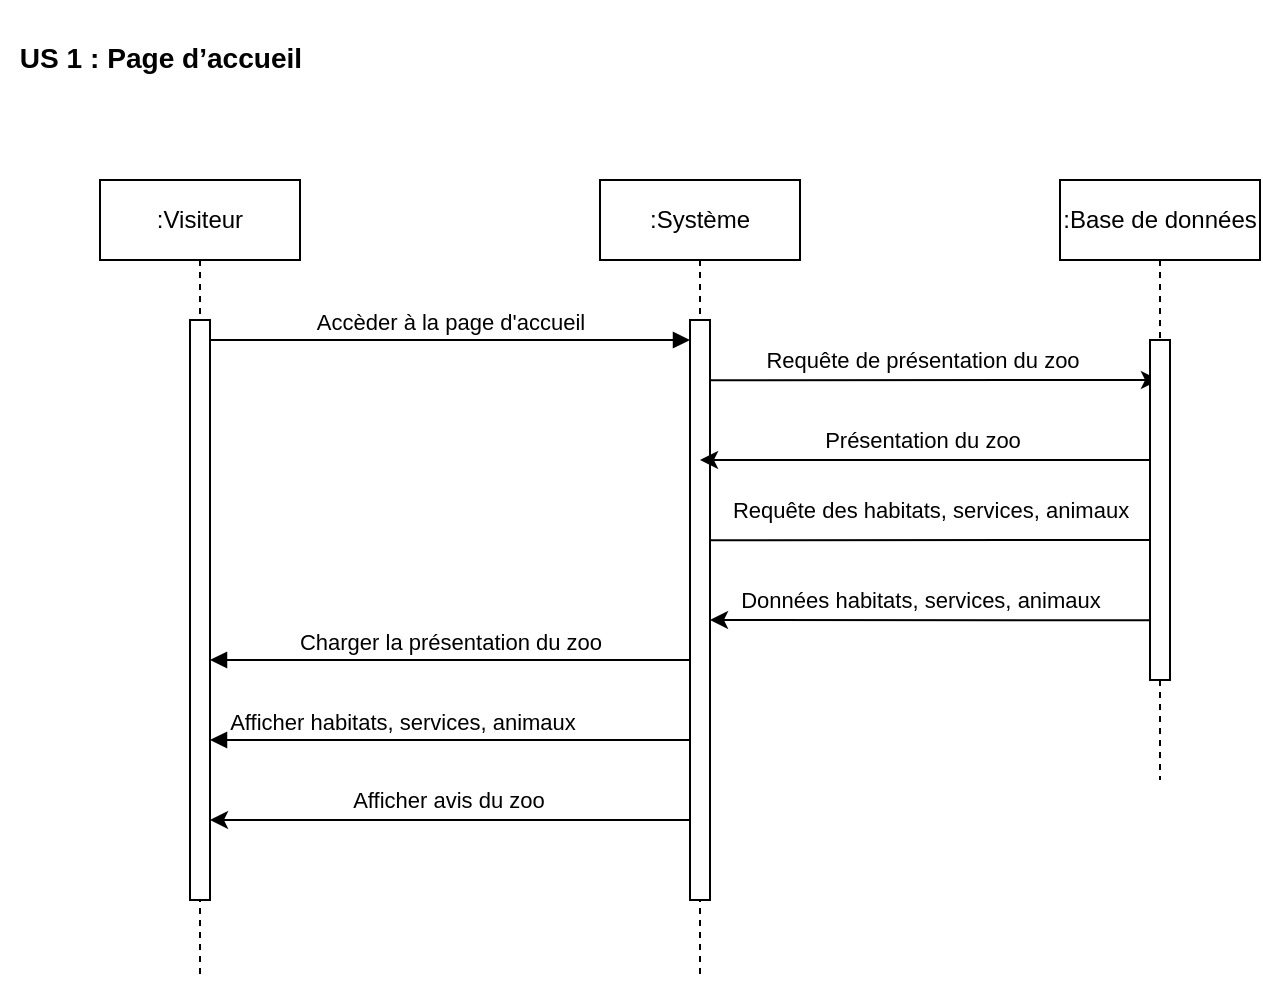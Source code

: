<mxfile version="24.8.6" pages="11">
  <diagram name="US 1" id="2YBvvXClWsGukQMizWep">
    <mxGraphModel dx="1674" dy="746" grid="1" gridSize="10" guides="1" tooltips="1" connect="1" arrows="1" fold="1" page="1" pageScale="1" pageWidth="850" pageHeight="1100" math="0" shadow="0">
      <root>
        <mxCell id="0" />
        <mxCell id="1" parent="0" />
        <mxCell id="aM9ryv3xv72pqoxQDRHE-1" value=":Visiteur" style="shape=umlLifeline;perimeter=lifelinePerimeter;whiteSpace=wrap;html=1;container=0;dropTarget=0;collapsible=0;recursiveResize=0;outlineConnect=0;portConstraint=eastwest;newEdgeStyle={&quot;edgeStyle&quot;:&quot;elbowEdgeStyle&quot;,&quot;elbow&quot;:&quot;vertical&quot;,&quot;curved&quot;:0,&quot;rounded&quot;:0};" parent="1" vertex="1">
          <mxGeometry x="90" y="120" width="100" height="400" as="geometry" />
        </mxCell>
        <mxCell id="aM9ryv3xv72pqoxQDRHE-2" value="" style="html=1;points=[];perimeter=orthogonalPerimeter;outlineConnect=0;targetShapes=umlLifeline;portConstraint=eastwest;newEdgeStyle={&quot;edgeStyle&quot;:&quot;elbowEdgeStyle&quot;,&quot;elbow&quot;:&quot;vertical&quot;,&quot;curved&quot;:0,&quot;rounded&quot;:0};" parent="aM9ryv3xv72pqoxQDRHE-1" vertex="1">
          <mxGeometry x="45" y="70" width="10" height="290" as="geometry" />
        </mxCell>
        <mxCell id="xqa1SITLBueuGUR15tTK-6" style="edgeStyle=elbowEdgeStyle;rounded=0;orthogonalLoop=1;jettySize=auto;html=1;elbow=vertical;curved=0;" parent="1" edge="1">
          <mxGeometry relative="1" as="geometry">
            <mxPoint x="389.667" y="220.173" as="sourcePoint" />
            <mxPoint x="619.5" y="220.173" as="targetPoint" />
          </mxGeometry>
        </mxCell>
        <mxCell id="xqa1SITLBueuGUR15tTK-7" value="&lt;span&gt;Requête &lt;/span&gt;&lt;span&gt;de &lt;/span&gt;&lt;span&gt;présentation &lt;/span&gt;&lt;span&gt;du &lt;/span&gt;&lt;span&gt;zoo&lt;/span&gt;" style="edgeLabel;html=1;align=center;verticalAlign=middle;resizable=0;points=[];" parent="xqa1SITLBueuGUR15tTK-6" vertex="1" connectable="0">
          <mxGeometry x="-0.174" y="1" relative="1" as="geometry">
            <mxPoint x="16" y="-9" as="offset" />
          </mxGeometry>
        </mxCell>
        <mxCell id="xqa1SITLBueuGUR15tTK-11" style="edgeStyle=elbowEdgeStyle;rounded=0;orthogonalLoop=1;jettySize=auto;html=1;elbow=vertical;curved=0;" parent="1" edge="1">
          <mxGeometry relative="1" as="geometry">
            <mxPoint x="394.997" y="300.173" as="sourcePoint" />
            <mxPoint x="624.83" y="300.173" as="targetPoint" />
          </mxGeometry>
        </mxCell>
        <mxCell id="xqa1SITLBueuGUR15tTK-12" value="&lt;span&gt;Requête &lt;/span&gt;&lt;span&gt;des &lt;/span&gt;&lt;span&gt;habitats, &lt;/span&gt;&lt;span&gt;services, &lt;/span&gt;&lt;span&gt;animaux&lt;/span&gt;" style="edgeLabel;html=1;align=center;verticalAlign=middle;resizable=0;points=[];" parent="xqa1SITLBueuGUR15tTK-11" vertex="1" connectable="0">
          <mxGeometry x="0.079" y="3" relative="1" as="geometry">
            <mxPoint x="-14" y="-12" as="offset" />
          </mxGeometry>
        </mxCell>
        <mxCell id="aM9ryv3xv72pqoxQDRHE-5" value=":Système" style="shape=umlLifeline;perimeter=lifelinePerimeter;whiteSpace=wrap;html=1;container=0;dropTarget=0;collapsible=0;recursiveResize=0;outlineConnect=0;portConstraint=eastwest;newEdgeStyle={&quot;edgeStyle&quot;:&quot;elbowEdgeStyle&quot;,&quot;elbow&quot;:&quot;vertical&quot;,&quot;curved&quot;:0,&quot;rounded&quot;:0};" parent="1" vertex="1">
          <mxGeometry x="340" y="120" width="100" height="400" as="geometry" />
        </mxCell>
        <mxCell id="aM9ryv3xv72pqoxQDRHE-6" value="" style="html=1;points=[];perimeter=orthogonalPerimeter;outlineConnect=0;targetShapes=umlLifeline;portConstraint=eastwest;newEdgeStyle={&quot;edgeStyle&quot;:&quot;elbowEdgeStyle&quot;,&quot;elbow&quot;:&quot;vertical&quot;,&quot;curved&quot;:0,&quot;rounded&quot;:0};" parent="aM9ryv3xv72pqoxQDRHE-5" vertex="1">
          <mxGeometry x="45" y="70" width="10" height="290" as="geometry" />
        </mxCell>
        <mxCell id="aM9ryv3xv72pqoxQDRHE-7" value="Accèder à la page d&#39;accueil" style="html=1;verticalAlign=bottom;endArrow=block;edgeStyle=elbowEdgeStyle;elbow=vertical;curved=0;rounded=0;" parent="1" source="aM9ryv3xv72pqoxQDRHE-2" target="aM9ryv3xv72pqoxQDRHE-6" edge="1">
          <mxGeometry relative="1" as="geometry">
            <mxPoint x="245" y="210" as="sourcePoint" />
            <Array as="points">
              <mxPoint x="230" y="200" />
            </Array>
            <mxPoint as="offset" />
          </mxGeometry>
        </mxCell>
        <mxCell id="aM9ryv3xv72pqoxQDRHE-9" value="&lt;span&gt;Charger &lt;/span&gt;&lt;span&gt;la &lt;/span&gt;&lt;span&gt;présentation &lt;/span&gt;&lt;span&gt;du &lt;/span&gt;&lt;span&gt;zoo&lt;/span&gt;" style="html=1;verticalAlign=bottom;endArrow=block;edgeStyle=elbowEdgeStyle;elbow=vertical;curved=0;rounded=0;" parent="1" target="aM9ryv3xv72pqoxQDRHE-2" edge="1">
          <mxGeometry relative="1" as="geometry">
            <mxPoint x="385" y="360" as="sourcePoint" />
            <Array as="points">
              <mxPoint x="240" y="360" />
            </Array>
            <mxPoint x="150" y="360" as="targetPoint" />
          </mxGeometry>
        </mxCell>
        <mxCell id="xqa1SITLBueuGUR15tTK-1" value="&lt;span&gt;Afficher &lt;/span&gt;&lt;span&gt;habitats, &lt;/span&gt;&lt;span&gt;services, &lt;/span&gt;&lt;span&gt;animaux&lt;/span&gt;" style="html=1;verticalAlign=bottom;endArrow=block;edgeStyle=elbowEdgeStyle;elbow=vertical;curved=0;rounded=0;" parent="1" source="aM9ryv3xv72pqoxQDRHE-6" target="aM9ryv3xv72pqoxQDRHE-2" edge="1">
          <mxGeometry x="0.2" relative="1" as="geometry">
            <mxPoint x="379.5" y="400" as="sourcePoint" />
            <Array as="points">
              <mxPoint x="190" y="400" />
            </Array>
            <mxPoint x="150" y="400" as="targetPoint" />
            <mxPoint as="offset" />
          </mxGeometry>
        </mxCell>
        <mxCell id="xqa1SITLBueuGUR15tTK-2" value="" style="endArrow=classic;html=1;rounded=0;" parent="1" target="aM9ryv3xv72pqoxQDRHE-2" edge="1">
          <mxGeometry width="50" height="50" relative="1" as="geometry">
            <mxPoint x="385" y="440" as="sourcePoint" />
            <mxPoint x="150.0" y="440" as="targetPoint" />
          </mxGeometry>
        </mxCell>
        <mxCell id="xqa1SITLBueuGUR15tTK-3" value="&lt;span&gt;Afficher &lt;/span&gt;&lt;span&gt;avis &lt;/span&gt;&lt;span&gt;du &lt;/span&gt;&lt;span&gt;zoo&lt;/span&gt;" style="edgeLabel;html=1;align=center;verticalAlign=middle;resizable=0;points=[];" parent="xqa1SITLBueuGUR15tTK-2" vertex="1" connectable="0">
          <mxGeometry x="0.011" y="-3" relative="1" as="geometry">
            <mxPoint y="-7" as="offset" />
          </mxGeometry>
        </mxCell>
        <mxCell id="xqa1SITLBueuGUR15tTK-4" value=":Base de données" style="shape=umlLifeline;perimeter=lifelinePerimeter;whiteSpace=wrap;html=1;container=0;dropTarget=0;collapsible=0;recursiveResize=0;outlineConnect=0;portConstraint=eastwest;newEdgeStyle={&quot;edgeStyle&quot;:&quot;elbowEdgeStyle&quot;,&quot;elbow&quot;:&quot;vertical&quot;,&quot;curved&quot;:0,&quot;rounded&quot;:0};" parent="1" vertex="1">
          <mxGeometry x="570" y="120" width="100" height="300" as="geometry" />
        </mxCell>
        <mxCell id="xqa1SITLBueuGUR15tTK-5" value="" style="html=1;points=[];perimeter=orthogonalPerimeter;outlineConnect=0;targetShapes=umlLifeline;portConstraint=eastwest;newEdgeStyle={&quot;edgeStyle&quot;:&quot;elbowEdgeStyle&quot;,&quot;elbow&quot;:&quot;vertical&quot;,&quot;curved&quot;:0,&quot;rounded&quot;:0};" parent="xqa1SITLBueuGUR15tTK-4" vertex="1">
          <mxGeometry x="45" y="80" width="10" height="170" as="geometry" />
        </mxCell>
        <mxCell id="xqa1SITLBueuGUR15tTK-9" style="edgeStyle=elbowEdgeStyle;rounded=0;orthogonalLoop=1;jettySize=auto;html=1;elbow=horizontal;curved=0;" parent="1" edge="1">
          <mxGeometry relative="1" as="geometry">
            <mxPoint x="615" y="260.003" as="sourcePoint" />
            <mxPoint x="390" y="260" as="targetPoint" />
          </mxGeometry>
        </mxCell>
        <mxCell id="xqa1SITLBueuGUR15tTK-10" value="&lt;span&gt;Présentation &lt;/span&gt;&lt;span&gt;du &lt;/span&gt;&lt;span&gt;zoo&lt;/span&gt;" style="edgeLabel;html=1;align=center;verticalAlign=middle;resizable=0;points=[];" parent="xqa1SITLBueuGUR15tTK-9" vertex="1" connectable="0">
          <mxGeometry x="0.129" y="-1" relative="1" as="geometry">
            <mxPoint x="13" y="-9" as="offset" />
          </mxGeometry>
        </mxCell>
        <mxCell id="xqa1SITLBueuGUR15tTK-13" style="edgeStyle=elbowEdgeStyle;rounded=0;orthogonalLoop=1;jettySize=auto;html=1;elbow=vertical;curved=0;" parent="1" edge="1">
          <mxGeometry relative="1" as="geometry">
            <mxPoint x="615" y="340.173" as="sourcePoint" />
            <mxPoint x="395" y="340.173" as="targetPoint" />
          </mxGeometry>
        </mxCell>
        <mxCell id="xqa1SITLBueuGUR15tTK-14" value="&lt;span&gt;Données &lt;/span&gt;&lt;span&gt;habitats, &lt;/span&gt;&lt;span&gt;services, &lt;/span&gt;&lt;span&gt;animaux&lt;/span&gt;" style="edgeLabel;html=1;align=center;verticalAlign=middle;resizable=0;points=[];" parent="xqa1SITLBueuGUR15tTK-13" vertex="1" connectable="0">
          <mxGeometry x="0.201" y="-3" relative="1" as="geometry">
            <mxPoint x="17" y="-7" as="offset" />
          </mxGeometry>
        </mxCell>
        <mxCell id="xqa1SITLBueuGUR15tTK-15" value="&lt;h3&gt;US 1 : Page d’accueil&lt;/h3&gt;&lt;h4&gt;&lt;/h4&gt;" style="text;html=1;align=center;verticalAlign=middle;resizable=0;points=[];autosize=1;strokeColor=none;fillColor=none;" parent="1" vertex="1">
          <mxGeometry x="40" y="30" width="160" height="60" as="geometry" />
        </mxCell>
      </root>
    </mxGraphModel>
  </diagram>
  <diagram id="TjYHGLxSbRu3ZFdopYrL" name="US 2">
    <mxGraphModel dx="1674" dy="746" grid="1" gridSize="10" guides="1" tooltips="1" connect="1" arrows="1" fold="1" page="1" pageScale="1" pageWidth="827" pageHeight="1169" math="0" shadow="0">
      <root>
        <mxCell id="0" />
        <mxCell id="1" parent="0" />
        <mxCell id="TcMeCBZnHHxZvC1w_CVz-1" value="&lt;b&gt;US 2 : Menu de l’application&lt;/b&gt;" style="text;html=1;align=center;verticalAlign=middle;resizable=0;points=[];autosize=1;strokeColor=none;fillColor=none;" vertex="1" parent="1">
          <mxGeometry x="40" y="40" width="180" height="30" as="geometry" />
        </mxCell>
        <mxCell id="TcMeCBZnHHxZvC1w_CVz-2" value=":Visiteur" style="shape=umlLifeline;perimeter=lifelinePerimeter;whiteSpace=wrap;html=1;container=0;dropTarget=0;collapsible=0;recursiveResize=0;outlineConnect=0;portConstraint=eastwest;newEdgeStyle={&quot;edgeStyle&quot;:&quot;elbowEdgeStyle&quot;,&quot;elbow&quot;:&quot;vertical&quot;,&quot;curved&quot;:0,&quot;rounded&quot;:0};" vertex="1" parent="1">
          <mxGeometry x="100" y="110" width="100" height="280" as="geometry" />
        </mxCell>
        <mxCell id="TcMeCBZnHHxZvC1w_CVz-3" value="" style="html=1;points=[];perimeter=orthogonalPerimeter;outlineConnect=0;targetShapes=umlLifeline;portConstraint=eastwest;newEdgeStyle={&quot;edgeStyle&quot;:&quot;elbowEdgeStyle&quot;,&quot;elbow&quot;:&quot;vertical&quot;,&quot;curved&quot;:0,&quot;rounded&quot;:0};" vertex="1" parent="TcMeCBZnHHxZvC1w_CVz-2">
          <mxGeometry x="45" y="70" width="10" height="190" as="geometry" />
        </mxCell>
        <mxCell id="TcMeCBZnHHxZvC1w_CVz-4" value=":Système" style="shape=umlLifeline;perimeter=lifelinePerimeter;whiteSpace=wrap;html=1;container=0;dropTarget=0;collapsible=0;recursiveResize=0;outlineConnect=0;portConstraint=eastwest;newEdgeStyle={&quot;edgeStyle&quot;:&quot;elbowEdgeStyle&quot;,&quot;elbow&quot;:&quot;vertical&quot;,&quot;curved&quot;:0,&quot;rounded&quot;:0};" vertex="1" parent="1">
          <mxGeometry x="350" y="110" width="100" height="280" as="geometry" />
        </mxCell>
        <mxCell id="TcMeCBZnHHxZvC1w_CVz-5" value="" style="html=1;points=[];perimeter=orthogonalPerimeter;outlineConnect=0;targetShapes=umlLifeline;portConstraint=eastwest;newEdgeStyle={&quot;edgeStyle&quot;:&quot;elbowEdgeStyle&quot;,&quot;elbow&quot;:&quot;vertical&quot;,&quot;curved&quot;:0,&quot;rounded&quot;:0};" vertex="1" parent="TcMeCBZnHHxZvC1w_CVz-4">
          <mxGeometry x="45" y="70" width="10" height="190" as="geometry" />
        </mxCell>
        <mxCell id="TcMeCBZnHHxZvC1w_CVz-6" value="&lt;span&gt;Cliquer &lt;/span&gt;&lt;span&gt;sur &lt;/span&gt;&lt;span&gt;un &lt;/span&gt;&lt;span&gt;élément &lt;/span&gt;&lt;span&gt;du &lt;/span&gt;&lt;span&gt;menu&lt;/span&gt;" style="html=1;verticalAlign=bottom;endArrow=block;edgeStyle=elbowEdgeStyle;elbow=vertical;curved=0;rounded=0;" edge="1" parent="1" source="TcMeCBZnHHxZvC1w_CVz-3" target="TcMeCBZnHHxZvC1w_CVz-5">
          <mxGeometry relative="1" as="geometry">
            <mxPoint x="255" y="200" as="sourcePoint" />
            <Array as="points">
              <mxPoint x="240" y="190" />
            </Array>
            <mxPoint as="offset" />
          </mxGeometry>
        </mxCell>
        <mxCell id="TcMeCBZnHHxZvC1w_CVz-7" value="&lt;span&gt;Naviguer &lt;/span&gt;&lt;span&gt;vers &lt;/span&gt;&lt;span&gt;la &lt;/span&gt;&lt;span&gt;page &lt;/span&gt;&lt;span&gt;sélectionnée&lt;/span&gt;" style="html=1;verticalAlign=bottom;endArrow=block;edgeStyle=elbowEdgeStyle;elbow=vertical;curved=0;rounded=0;" edge="1" parent="1">
          <mxGeometry relative="1" as="geometry">
            <mxPoint x="395" y="230" as="sourcePoint" />
            <Array as="points">
              <mxPoint x="250" y="230" />
            </Array>
            <mxPoint x="155" y="230.0" as="targetPoint" />
            <mxPoint as="offset" />
          </mxGeometry>
        </mxCell>
        <mxCell id="TcMeCBZnHHxZvC1w_CVz-8" value=":Base de données" style="shape=umlLifeline;perimeter=lifelinePerimeter;whiteSpace=wrap;html=1;container=0;dropTarget=0;collapsible=0;recursiveResize=0;outlineConnect=0;portConstraint=eastwest;newEdgeStyle={&quot;edgeStyle&quot;:&quot;elbowEdgeStyle&quot;,&quot;elbow&quot;:&quot;vertical&quot;,&quot;curved&quot;:0,&quot;rounded&quot;:0};" vertex="1" parent="1">
          <mxGeometry x="580" y="110" width="100" height="300" as="geometry" />
        </mxCell>
        <mxCell id="TcMeCBZnHHxZvC1w_CVz-9" value="" style="html=1;points=[];perimeter=orthogonalPerimeter;outlineConnect=0;targetShapes=umlLifeline;portConstraint=eastwest;newEdgeStyle={&quot;edgeStyle&quot;:&quot;elbowEdgeStyle&quot;,&quot;elbow&quot;:&quot;vertical&quot;,&quot;curved&quot;:0,&quot;rounded&quot;:0};" vertex="1" parent="TcMeCBZnHHxZvC1w_CVz-8">
          <mxGeometry x="45" y="80" width="10" height="170" as="geometry" />
        </mxCell>
        <mxCell id="TcMeCBZnHHxZvC1w_CVz-10" style="edgeStyle=elbowEdgeStyle;rounded=0;orthogonalLoop=1;jettySize=auto;html=1;elbow=vertical;curved=0;" edge="1" parent="1">
          <mxGeometry relative="1" as="geometry">
            <mxPoint x="155" y="269.996" as="sourcePoint" />
            <mxPoint x="399.5" y="269.996" as="targetPoint" />
          </mxGeometry>
        </mxCell>
        <mxCell id="TcMeCBZnHHxZvC1w_CVz-11" value="&lt;span&gt;Cliquer &lt;/span&gt;&lt;span&gt;sur &lt;/span&gt;&lt;span&gt;&quot;Connexion&quot;&lt;/span&gt;" style="edgeLabel;html=1;align=center;verticalAlign=middle;resizable=0;points=[];" vertex="1" connectable="0" parent="TcMeCBZnHHxZvC1w_CVz-10">
          <mxGeometry x="0.159" y="-1" relative="1" as="geometry">
            <mxPoint x="-17" y="-11" as="offset" />
          </mxGeometry>
        </mxCell>
        <mxCell id="TcMeCBZnHHxZvC1w_CVz-12" style="edgeStyle=elbowEdgeStyle;rounded=0;orthogonalLoop=1;jettySize=auto;html=1;elbow=vertical;curved=0;" edge="1" parent="1">
          <mxGeometry relative="1" as="geometry">
            <mxPoint x="405.0" y="290.0" as="sourcePoint" />
            <mxPoint x="629.5" y="290.0" as="targetPoint" />
          </mxGeometry>
        </mxCell>
        <mxCell id="TcMeCBZnHHxZvC1w_CVz-13" value="&lt;span&gt;Requête &lt;/span&gt;&lt;span&gt;de &lt;/span&gt;&lt;span&gt;connexion&lt;/span&gt;" style="edgeLabel;html=1;align=center;verticalAlign=middle;resizable=0;points=[];" vertex="1" connectable="0" parent="TcMeCBZnHHxZvC1w_CVz-12">
          <mxGeometry x="0.057" y="1" relative="1" as="geometry">
            <mxPoint x="-4" y="-14" as="offset" />
          </mxGeometry>
        </mxCell>
        <mxCell id="TcMeCBZnHHxZvC1w_CVz-14" style="edgeStyle=elbowEdgeStyle;rounded=0;orthogonalLoop=1;jettySize=auto;html=1;elbow=vertical;curved=0;" edge="1" parent="1">
          <mxGeometry relative="1" as="geometry">
            <mxPoint x="625" y="330.0" as="sourcePoint" />
            <mxPoint x="399.81" y="330.0" as="targetPoint" />
          </mxGeometry>
        </mxCell>
        <mxCell id="TcMeCBZnHHxZvC1w_CVz-15" value="&lt;span&gt;Réponse &lt;/span&gt;&lt;span&gt;de &lt;/span&gt;&lt;span&gt;connexion&lt;/span&gt;" style="edgeLabel;html=1;align=center;verticalAlign=middle;resizable=0;points=[];" vertex="1" connectable="0" parent="TcMeCBZnHHxZvC1w_CVz-14">
          <mxGeometry x="-0.124" y="-1" relative="1" as="geometry">
            <mxPoint x="-7" y="-9" as="offset" />
          </mxGeometry>
        </mxCell>
        <mxCell id="TcMeCBZnHHxZvC1w_CVz-16" style="edgeStyle=elbowEdgeStyle;rounded=0;orthogonalLoop=1;jettySize=auto;html=1;elbow=vertical;curved=0;" edge="1" parent="1">
          <mxGeometry relative="1" as="geometry">
            <mxPoint x="395.0" y="349.996" as="sourcePoint" />
            <mxPoint x="155" y="349.996" as="targetPoint" />
          </mxGeometry>
        </mxCell>
        <mxCell id="TcMeCBZnHHxZvC1w_CVz-17" value="&lt;span&gt;Afficher &lt;/span&gt;&lt;span&gt;page &lt;/span&gt;&lt;span&gt;de &lt;/span&gt;&lt;span&gt;connexion&lt;/span&gt;" style="edgeLabel;html=1;align=center;verticalAlign=middle;resizable=0;points=[];" vertex="1" connectable="0" parent="TcMeCBZnHHxZvC1w_CVz-16">
          <mxGeometry x="-0.112" relative="1" as="geometry">
            <mxPoint x="-18" y="-10" as="offset" />
          </mxGeometry>
        </mxCell>
      </root>
    </mxGraphModel>
  </diagram>
  <diagram id="fcCX5RngOkkDMxPYLrF6" name="US 3">
    <mxGraphModel dx="1674" dy="746" grid="1" gridSize="10" guides="1" tooltips="1" connect="1" arrows="1" fold="1" page="1" pageScale="1" pageWidth="827" pageHeight="1169" math="0" shadow="0">
      <root>
        <mxCell id="0" />
        <mxCell id="1" parent="0" />
        <mxCell id="CBuTaYp_5Ux1qC37Rcyo-1" value="&lt;b&gt;US 3 : Vue globale de tous les services&lt;/b&gt;" style="text;whiteSpace=wrap;html=1;" vertex="1" parent="1">
          <mxGeometry x="40" y="40" width="240" height="40" as="geometry" />
        </mxCell>
        <mxCell id="CBuTaYp_5Ux1qC37Rcyo-2" value=":Visiteur" style="shape=umlLifeline;perimeter=lifelinePerimeter;whiteSpace=wrap;html=1;container=0;dropTarget=0;collapsible=0;recursiveResize=0;outlineConnect=0;portConstraint=eastwest;newEdgeStyle={&quot;edgeStyle&quot;:&quot;elbowEdgeStyle&quot;,&quot;elbow&quot;:&quot;vertical&quot;,&quot;curved&quot;:0,&quot;rounded&quot;:0};" vertex="1" parent="1">
          <mxGeometry x="100" y="120" width="100" height="200" as="geometry" />
        </mxCell>
        <mxCell id="CBuTaYp_5Ux1qC37Rcyo-3" value="" style="html=1;points=[];perimeter=orthogonalPerimeter;outlineConnect=0;targetShapes=umlLifeline;portConstraint=eastwest;newEdgeStyle={&quot;edgeStyle&quot;:&quot;elbowEdgeStyle&quot;,&quot;elbow&quot;:&quot;vertical&quot;,&quot;curved&quot;:0,&quot;rounded&quot;:0};" vertex="1" parent="CBuTaYp_5Ux1qC37Rcyo-2">
          <mxGeometry x="45" y="70" width="10" height="110" as="geometry" />
        </mxCell>
        <mxCell id="CBuTaYp_5Ux1qC37Rcyo-4" value=":Système" style="shape=umlLifeline;perimeter=lifelinePerimeter;whiteSpace=wrap;html=1;container=0;dropTarget=0;collapsible=0;recursiveResize=0;outlineConnect=0;portConstraint=eastwest;newEdgeStyle={&quot;edgeStyle&quot;:&quot;elbowEdgeStyle&quot;,&quot;elbow&quot;:&quot;vertical&quot;,&quot;curved&quot;:0,&quot;rounded&quot;:0};" vertex="1" parent="1">
          <mxGeometry x="350" y="120" width="100" height="200" as="geometry" />
        </mxCell>
        <mxCell id="CBuTaYp_5Ux1qC37Rcyo-5" value="" style="html=1;points=[];perimeter=orthogonalPerimeter;outlineConnect=0;targetShapes=umlLifeline;portConstraint=eastwest;newEdgeStyle={&quot;edgeStyle&quot;:&quot;elbowEdgeStyle&quot;,&quot;elbow&quot;:&quot;vertical&quot;,&quot;curved&quot;:0,&quot;rounded&quot;:0};" vertex="1" parent="CBuTaYp_5Ux1qC37Rcyo-4">
          <mxGeometry x="45" y="70" width="10" height="110" as="geometry" />
        </mxCell>
        <mxCell id="CBuTaYp_5Ux1qC37Rcyo-6" value="&lt;span&gt;Accéder &lt;/span&gt;&lt;span&gt;à &lt;/span&gt;&lt;span&gt;la &lt;/span&gt;&lt;span&gt;page &lt;/span&gt;&lt;span&gt;des &lt;/span&gt;&lt;span&gt;service&lt;/span&gt;" style="html=1;verticalAlign=bottom;endArrow=block;edgeStyle=elbowEdgeStyle;elbow=vertical;curved=0;rounded=0;" edge="1" parent="1" source="CBuTaYp_5Ux1qC37Rcyo-3" target="CBuTaYp_5Ux1qC37Rcyo-5">
          <mxGeometry relative="1" as="geometry">
            <mxPoint x="255" y="210" as="sourcePoint" />
            <Array as="points">
              <mxPoint x="240" y="200" />
            </Array>
            <mxPoint as="offset" />
          </mxGeometry>
        </mxCell>
        <mxCell id="CBuTaYp_5Ux1qC37Rcyo-7" value=":Base de données" style="shape=umlLifeline;perimeter=lifelinePerimeter;whiteSpace=wrap;html=1;container=0;dropTarget=0;collapsible=0;recursiveResize=0;outlineConnect=0;portConstraint=eastwest;newEdgeStyle={&quot;edgeStyle&quot;:&quot;elbowEdgeStyle&quot;,&quot;elbow&quot;:&quot;vertical&quot;,&quot;curved&quot;:0,&quot;rounded&quot;:0};" vertex="1" parent="1">
          <mxGeometry x="580" y="120" width="100" height="200" as="geometry" />
        </mxCell>
        <mxCell id="CBuTaYp_5Ux1qC37Rcyo-8" value="" style="html=1;points=[];perimeter=orthogonalPerimeter;outlineConnect=0;targetShapes=umlLifeline;portConstraint=eastwest;newEdgeStyle={&quot;edgeStyle&quot;:&quot;elbowEdgeStyle&quot;,&quot;elbow&quot;:&quot;vertical&quot;,&quot;curved&quot;:0,&quot;rounded&quot;:0};" vertex="1" parent="CBuTaYp_5Ux1qC37Rcyo-7">
          <mxGeometry x="45" y="80" width="10" height="80" as="geometry" />
        </mxCell>
        <mxCell id="CBuTaYp_5Ux1qC37Rcyo-9" style="edgeStyle=elbowEdgeStyle;rounded=0;orthogonalLoop=1;jettySize=auto;html=1;elbow=vertical;curved=0;" edge="1" parent="1" target="CBuTaYp_5Ux1qC37Rcyo-8">
          <mxGeometry relative="1" as="geometry">
            <mxPoint x="405.0" y="220.0" as="sourcePoint" />
            <mxPoint x="620" y="220" as="targetPoint" />
          </mxGeometry>
        </mxCell>
        <mxCell id="CBuTaYp_5Ux1qC37Rcyo-10" value="&lt;span&gt;Requête &lt;/span&gt;&lt;span&gt;des &lt;/span&gt;&lt;span&gt;services&lt;/span&gt;" style="edgeLabel;html=1;align=center;verticalAlign=middle;resizable=0;points=[];" vertex="1" connectable="0" parent="CBuTaYp_5Ux1qC37Rcyo-9">
          <mxGeometry x="0.057" y="1" relative="1" as="geometry">
            <mxPoint x="-4" y="-14" as="offset" />
          </mxGeometry>
        </mxCell>
        <mxCell id="CBuTaYp_5Ux1qC37Rcyo-11" style="edgeStyle=elbowEdgeStyle;rounded=0;orthogonalLoop=1;jettySize=auto;html=1;elbow=vertical;curved=0;" edge="1" parent="1" target="CBuTaYp_5Ux1qC37Rcyo-5">
          <mxGeometry relative="1" as="geometry">
            <mxPoint x="625" y="259.7" as="sourcePoint" />
            <mxPoint x="410" y="260" as="targetPoint" />
          </mxGeometry>
        </mxCell>
        <mxCell id="CBuTaYp_5Ux1qC37Rcyo-12" value="&lt;span&gt;Liste &lt;/span&gt;&lt;span&gt;des &lt;/span&gt;&lt;span&gt;services&lt;/span&gt;" style="edgeLabel;html=1;align=center;verticalAlign=middle;resizable=0;points=[];" vertex="1" connectable="0" parent="CBuTaYp_5Ux1qC37Rcyo-11">
          <mxGeometry x="-0.124" y="-1" relative="1" as="geometry">
            <mxPoint x="-7" y="-9" as="offset" />
          </mxGeometry>
        </mxCell>
        <mxCell id="CBuTaYp_5Ux1qC37Rcyo-13" style="edgeStyle=elbowEdgeStyle;rounded=0;orthogonalLoop=1;jettySize=auto;html=1;elbow=vertical;curved=0;" edge="1" parent="1">
          <mxGeometry relative="1" as="geometry">
            <mxPoint x="395" y="280.0" as="sourcePoint" />
            <mxPoint x="149.894" y="280.0" as="targetPoint" />
          </mxGeometry>
        </mxCell>
        <mxCell id="CBuTaYp_5Ux1qC37Rcyo-14" value="&lt;span&gt;Afficher &lt;/span&gt;&lt;span&gt;la &lt;/span&gt;&lt;span&gt;liste &lt;/span&gt;&lt;span&gt;des &lt;/span&gt;&lt;span&gt;services&lt;/span&gt;" style="edgeLabel;html=1;align=center;verticalAlign=middle;resizable=0;points=[];" vertex="1" connectable="0" parent="CBuTaYp_5Ux1qC37Rcyo-13">
          <mxGeometry x="-0.077" y="-1" relative="1" as="geometry">
            <mxPoint x="-2" y="-9" as="offset" />
          </mxGeometry>
        </mxCell>
      </root>
    </mxGraphModel>
  </diagram>
  <diagram id="Jh5pVDCsGVwNnho0okXS" name="US 4">
    <mxGraphModel dx="1674" dy="-423" grid="1" gridSize="10" guides="1" tooltips="1" connect="1" arrows="1" fold="1" page="1" pageScale="1" pageWidth="827" pageHeight="1169" math="0" shadow="0">
      <root>
        <mxCell id="0" />
        <mxCell id="1" parent="0" />
        <mxCell id="ut3N-3fv_OJQo3wDJTTh-1" value="&lt;b&gt;US 4 : Vue globale des habitats&lt;/b&gt;" style="text;whiteSpace=wrap;html=1;" vertex="1" parent="1">
          <mxGeometry x="40" y="1200" width="200" height="40" as="geometry" />
        </mxCell>
        <mxCell id="ut3N-3fv_OJQo3wDJTTh-2" style="edgeStyle=elbowEdgeStyle;rounded=0;orthogonalLoop=1;jettySize=auto;html=1;elbow=vertical;curved=0;" edge="1" parent="1" target="ut3N-3fv_OJQo3wDJTTh-7">
          <mxGeometry relative="1" as="geometry">
            <mxPoint x="150.092" y="1480.002" as="sourcePoint" />
            <mxPoint x="370" y="1480" as="targetPoint" />
          </mxGeometry>
        </mxCell>
        <mxCell id="ut3N-3fv_OJQo3wDJTTh-3" value="&lt;span&gt;Cliquer &lt;/span&gt;&lt;span&gt;sur &lt;/span&gt;&lt;span&gt;un &lt;/span&gt;&lt;span&gt;habitat&lt;/span&gt;" style="edgeLabel;html=1;align=center;verticalAlign=middle;resizable=0;points=[];" vertex="1" connectable="0" parent="ut3N-3fv_OJQo3wDJTTh-2">
          <mxGeometry x="0.034" relative="1" as="geometry">
            <mxPoint x="3" y="-10" as="offset" />
          </mxGeometry>
        </mxCell>
        <mxCell id="ut3N-3fv_OJQo3wDJTTh-4" value=":Visiteur" style="shape=umlLifeline;perimeter=lifelinePerimeter;whiteSpace=wrap;html=1;container=0;dropTarget=0;collapsible=0;recursiveResize=0;outlineConnect=0;portConstraint=eastwest;newEdgeStyle={&quot;edgeStyle&quot;:&quot;elbowEdgeStyle&quot;,&quot;elbow&quot;:&quot;vertical&quot;,&quot;curved&quot;:0,&quot;rounded&quot;:0};" vertex="1" parent="1">
          <mxGeometry x="100" y="1280" width="100" height="320" as="geometry" />
        </mxCell>
        <mxCell id="ut3N-3fv_OJQo3wDJTTh-5" value="" style="html=1;points=[];perimeter=orthogonalPerimeter;outlineConnect=0;targetShapes=umlLifeline;portConstraint=eastwest;newEdgeStyle={&quot;edgeStyle&quot;:&quot;elbowEdgeStyle&quot;,&quot;elbow&quot;:&quot;vertical&quot;,&quot;curved&quot;:0,&quot;rounded&quot;:0};" vertex="1" parent="ut3N-3fv_OJQo3wDJTTh-4">
          <mxGeometry x="45" y="70" width="10" height="230" as="geometry" />
        </mxCell>
        <mxCell id="ut3N-3fv_OJQo3wDJTTh-6" value=":Système" style="shape=umlLifeline;perimeter=lifelinePerimeter;whiteSpace=wrap;html=1;container=0;dropTarget=0;collapsible=0;recursiveResize=0;outlineConnect=0;portConstraint=eastwest;newEdgeStyle={&quot;edgeStyle&quot;:&quot;elbowEdgeStyle&quot;,&quot;elbow&quot;:&quot;vertical&quot;,&quot;curved&quot;:0,&quot;rounded&quot;:0};" vertex="1" parent="1">
          <mxGeometry x="350" y="1280" width="100" height="320" as="geometry" />
        </mxCell>
        <mxCell id="ut3N-3fv_OJQo3wDJTTh-7" value="" style="html=1;points=[];perimeter=orthogonalPerimeter;outlineConnect=0;targetShapes=umlLifeline;portConstraint=eastwest;newEdgeStyle={&quot;edgeStyle&quot;:&quot;elbowEdgeStyle&quot;,&quot;elbow&quot;:&quot;vertical&quot;,&quot;curved&quot;:0,&quot;rounded&quot;:0};" vertex="1" parent="ut3N-3fv_OJQo3wDJTTh-6">
          <mxGeometry x="45" y="70" width="10" height="230" as="geometry" />
        </mxCell>
        <mxCell id="ut3N-3fv_OJQo3wDJTTh-8" value="&lt;span&gt;Accéder &lt;/span&gt;&lt;span&gt;à &lt;/span&gt;&lt;span&gt;la &lt;/span&gt;&lt;span&gt;page &lt;/span&gt;&lt;span&gt;des habitats&amp;nbsp;&lt;/span&gt;" style="html=1;verticalAlign=bottom;endArrow=block;edgeStyle=elbowEdgeStyle;elbow=vertical;curved=0;rounded=0;" edge="1" parent="1" source="ut3N-3fv_OJQo3wDJTTh-5" target="ut3N-3fv_OJQo3wDJTTh-7">
          <mxGeometry relative="1" as="geometry">
            <mxPoint x="255" y="1370" as="sourcePoint" />
            <Array as="points">
              <mxPoint x="240" y="1360" />
            </Array>
            <mxPoint as="offset" />
          </mxGeometry>
        </mxCell>
        <mxCell id="ut3N-3fv_OJQo3wDJTTh-9" value=":Base de données" style="shape=umlLifeline;perimeter=lifelinePerimeter;whiteSpace=wrap;html=1;container=0;dropTarget=0;collapsible=0;recursiveResize=0;outlineConnect=0;portConstraint=eastwest;newEdgeStyle={&quot;edgeStyle&quot;:&quot;elbowEdgeStyle&quot;,&quot;elbow&quot;:&quot;vertical&quot;,&quot;curved&quot;:0,&quot;rounded&quot;:0};" vertex="1" parent="1">
          <mxGeometry x="580" y="1280" width="100" height="320" as="geometry" />
        </mxCell>
        <mxCell id="ut3N-3fv_OJQo3wDJTTh-10" value="" style="html=1;points=[];perimeter=orthogonalPerimeter;outlineConnect=0;targetShapes=umlLifeline;portConstraint=eastwest;newEdgeStyle={&quot;edgeStyle&quot;:&quot;elbowEdgeStyle&quot;,&quot;elbow&quot;:&quot;vertical&quot;,&quot;curved&quot;:0,&quot;rounded&quot;:0};" vertex="1" parent="ut3N-3fv_OJQo3wDJTTh-9">
          <mxGeometry x="45" y="80" width="10" height="220" as="geometry" />
        </mxCell>
        <mxCell id="ut3N-3fv_OJQo3wDJTTh-11" style="edgeStyle=elbowEdgeStyle;rounded=0;orthogonalLoop=1;jettySize=auto;html=1;elbow=vertical;curved=0;" edge="1" parent="1" target="ut3N-3fv_OJQo3wDJTTh-10">
          <mxGeometry relative="1" as="geometry">
            <mxPoint x="405.0" y="1380.0" as="sourcePoint" />
            <mxPoint x="620" y="1380" as="targetPoint" />
          </mxGeometry>
        </mxCell>
        <mxCell id="ut3N-3fv_OJQo3wDJTTh-12" value="&lt;span&gt;Requête &lt;/span&gt;&lt;span&gt;des &lt;/span&gt;&lt;span&gt;habitats&lt;/span&gt;" style="edgeLabel;html=1;align=center;verticalAlign=middle;resizable=0;points=[];" vertex="1" connectable="0" parent="ut3N-3fv_OJQo3wDJTTh-11">
          <mxGeometry x="0.057" y="1" relative="1" as="geometry">
            <mxPoint x="-4" y="-14" as="offset" />
          </mxGeometry>
        </mxCell>
        <mxCell id="ut3N-3fv_OJQo3wDJTTh-13" style="edgeStyle=elbowEdgeStyle;rounded=0;orthogonalLoop=1;jettySize=auto;html=1;elbow=vertical;curved=0;" edge="1" parent="1" target="ut3N-3fv_OJQo3wDJTTh-7">
          <mxGeometry relative="1" as="geometry">
            <mxPoint x="625" y="1419.79" as="sourcePoint" />
            <mxPoint x="410" y="1420" as="targetPoint" />
          </mxGeometry>
        </mxCell>
        <mxCell id="ut3N-3fv_OJQo3wDJTTh-14" value="&lt;span&gt;Liste &lt;/span&gt;&lt;span&gt;des &lt;/span&gt;&lt;span&gt;habitats&lt;/span&gt;" style="edgeLabel;html=1;align=center;verticalAlign=middle;resizable=0;points=[];" vertex="1" connectable="0" parent="ut3N-3fv_OJQo3wDJTTh-13">
          <mxGeometry x="-0.124" y="-1" relative="1" as="geometry">
            <mxPoint x="-7" y="-9" as="offset" />
          </mxGeometry>
        </mxCell>
        <mxCell id="ut3N-3fv_OJQo3wDJTTh-15" style="edgeStyle=elbowEdgeStyle;rounded=0;orthogonalLoop=1;jettySize=auto;html=1;elbow=vertical;curved=0;" edge="1" parent="1">
          <mxGeometry relative="1" as="geometry">
            <mxPoint x="395" y="1439.8" as="sourcePoint" />
            <mxPoint x="155" y="1439.8" as="targetPoint" />
          </mxGeometry>
        </mxCell>
        <mxCell id="ut3N-3fv_OJQo3wDJTTh-16" value="&lt;span&gt;Afficher &lt;/span&gt;&lt;span&gt;la &lt;/span&gt;&lt;span&gt;liste &lt;/span&gt;&lt;span&gt;des &lt;/span&gt;&lt;span&gt;habitats&amp;nbsp;&lt;/span&gt;" style="edgeLabel;html=1;align=center;verticalAlign=middle;resizable=0;points=[];" vertex="1" connectable="0" parent="ut3N-3fv_OJQo3wDJTTh-15">
          <mxGeometry x="0.061" relative="1" as="geometry">
            <mxPoint y="-15" as="offset" />
          </mxGeometry>
        </mxCell>
        <mxCell id="ut3N-3fv_OJQo3wDJTTh-17" style="edgeStyle=elbowEdgeStyle;rounded=0;orthogonalLoop=1;jettySize=auto;html=1;elbow=vertical;curved=0;" edge="1" parent="1">
          <mxGeometry relative="1" as="geometry">
            <mxPoint x="405" y="1500.0" as="sourcePoint" />
            <mxPoint x="625" y="1500.0" as="targetPoint" />
          </mxGeometry>
        </mxCell>
        <mxCell id="ut3N-3fv_OJQo3wDJTTh-18" value="&lt;span&gt;Requête &lt;/span&gt;&lt;span&gt;détails &lt;/span&gt;&lt;span&gt;habitat&lt;/span&gt;" style="edgeLabel;html=1;align=center;verticalAlign=middle;resizable=0;points=[];" vertex="1" connectable="0" parent="ut3N-3fv_OJQo3wDJTTh-17">
          <mxGeometry x="0.093" y="2" relative="1" as="geometry">
            <mxPoint y="-8" as="offset" />
          </mxGeometry>
        </mxCell>
        <mxCell id="ut3N-3fv_OJQo3wDJTTh-19" style="edgeStyle=elbowEdgeStyle;rounded=0;orthogonalLoop=1;jettySize=auto;html=1;elbow=vertical;curved=0;" edge="1" parent="1">
          <mxGeometry relative="1" as="geometry">
            <mxPoint x="625" y="1539.998" as="sourcePoint" />
            <mxPoint x="405" y="1539.998" as="targetPoint" />
          </mxGeometry>
        </mxCell>
        <mxCell id="ut3N-3fv_OJQo3wDJTTh-20" value="&lt;span&gt;Détails &lt;/span&gt;&lt;span&gt;de &lt;/span&gt;&lt;span&gt;l&#39;habitat&lt;/span&gt;" style="edgeLabel;html=1;align=center;verticalAlign=middle;resizable=0;points=[];" vertex="1" connectable="0" parent="ut3N-3fv_OJQo3wDJTTh-19">
          <mxGeometry x="0.13" relative="1" as="geometry">
            <mxPoint x="19" y="-10" as="offset" />
          </mxGeometry>
        </mxCell>
        <mxCell id="ut3N-3fv_OJQo3wDJTTh-21" style="edgeStyle=elbowEdgeStyle;rounded=0;orthogonalLoop=1;jettySize=auto;html=1;elbow=vertical;curved=0;" edge="1" parent="1">
          <mxGeometry relative="1" as="geometry">
            <mxPoint x="395" y="1560.0" as="sourcePoint" />
            <mxPoint x="155" y="1560.0" as="targetPoint" />
          </mxGeometry>
        </mxCell>
        <mxCell id="ut3N-3fv_OJQo3wDJTTh-22" value="&lt;span&gt;Afficher &lt;/span&gt;&lt;span&gt;les &lt;/span&gt;&lt;span&gt;détails &lt;/span&gt;&lt;span&gt;de &lt;/span&gt;&lt;span&gt;l&#39;habitat&lt;/span&gt;" style="edgeLabel;html=1;align=center;verticalAlign=middle;resizable=0;points=[];" vertex="1" connectable="0" parent="ut3N-3fv_OJQo3wDJTTh-21">
          <mxGeometry x="-0.068" y="-2" relative="1" as="geometry">
            <mxPoint x="-3" y="-8" as="offset" />
          </mxGeometry>
        </mxCell>
      </root>
    </mxGraphModel>
  </diagram>
  <diagram id="QNkK59fa7jS2jc5qL1hI" name="US 5">
    <mxGraphModel dx="1674" dy="-423" grid="1" gridSize="10" guides="1" tooltips="1" connect="1" arrows="1" fold="1" page="1" pageScale="1" pageWidth="827" pageHeight="1169" math="0" shadow="0">
      <root>
        <mxCell id="0" />
        <mxCell id="1" parent="0" />
        <mxCell id="Vi5VMtCj7jvVQEY1EYu5-1" value="&lt;b&gt;US 5 : Avis&lt;/b&gt;" style="text;whiteSpace=wrap;html=1;" vertex="1" parent="1">
          <mxGeometry x="24" y="1200" width="90" height="40" as="geometry" />
        </mxCell>
        <mxCell id="Vi5VMtCj7jvVQEY1EYu5-2" value=":Visiteur" style="shape=umlLifeline;perimeter=lifelinePerimeter;whiteSpace=wrap;html=1;container=0;dropTarget=0;collapsible=0;recursiveResize=0;outlineConnect=0;portConstraint=eastwest;newEdgeStyle={&quot;edgeStyle&quot;:&quot;elbowEdgeStyle&quot;,&quot;elbow&quot;:&quot;vertical&quot;,&quot;curved&quot;:0,&quot;rounded&quot;:0};" vertex="1" parent="1">
          <mxGeometry x="84" y="1280" width="100" height="240" as="geometry" />
        </mxCell>
        <mxCell id="Vi5VMtCj7jvVQEY1EYu5-3" value="" style="html=1;points=[];perimeter=orthogonalPerimeter;outlineConnect=0;targetShapes=umlLifeline;portConstraint=eastwest;newEdgeStyle={&quot;edgeStyle&quot;:&quot;elbowEdgeStyle&quot;,&quot;elbow&quot;:&quot;vertical&quot;,&quot;curved&quot;:0,&quot;rounded&quot;:0};" vertex="1" parent="Vi5VMtCj7jvVQEY1EYu5-2">
          <mxGeometry x="45" y="70" width="10" height="150" as="geometry" />
        </mxCell>
        <mxCell id="Vi5VMtCj7jvVQEY1EYu5-4" value=":Système" style="shape=umlLifeline;perimeter=lifelinePerimeter;whiteSpace=wrap;html=1;container=0;dropTarget=0;collapsible=0;recursiveResize=0;outlineConnect=0;portConstraint=eastwest;newEdgeStyle={&quot;edgeStyle&quot;:&quot;elbowEdgeStyle&quot;,&quot;elbow&quot;:&quot;vertical&quot;,&quot;curved&quot;:0,&quot;rounded&quot;:0};" vertex="1" parent="1">
          <mxGeometry x="334" y="1280" width="100" height="240" as="geometry" />
        </mxCell>
        <mxCell id="Vi5VMtCj7jvVQEY1EYu5-5" value="" style="html=1;points=[];perimeter=orthogonalPerimeter;outlineConnect=0;targetShapes=umlLifeline;portConstraint=eastwest;newEdgeStyle={&quot;edgeStyle&quot;:&quot;elbowEdgeStyle&quot;,&quot;elbow&quot;:&quot;vertical&quot;,&quot;curved&quot;:0,&quot;rounded&quot;:0};" vertex="1" parent="Vi5VMtCj7jvVQEY1EYu5-4">
          <mxGeometry x="45" y="70" width="10" height="150" as="geometry" />
        </mxCell>
        <mxCell id="Vi5VMtCj7jvVQEY1EYu5-6" value="&lt;span&gt;Soumettre &lt;/span&gt;&lt;span&gt;un &lt;/span&gt;&lt;span&gt;avis&lt;/span&gt;" style="html=1;verticalAlign=bottom;endArrow=block;edgeStyle=elbowEdgeStyle;elbow=vertical;curved=0;rounded=0;" edge="1" parent="1" source="Vi5VMtCj7jvVQEY1EYu5-3" target="Vi5VMtCj7jvVQEY1EYu5-5">
          <mxGeometry relative="1" as="geometry">
            <mxPoint x="239" y="1370" as="sourcePoint" />
            <Array as="points">
              <mxPoint x="224" y="1360" />
            </Array>
            <mxPoint as="offset" />
          </mxGeometry>
        </mxCell>
        <mxCell id="Vi5VMtCj7jvVQEY1EYu5-7" value=":Base de données" style="shape=umlLifeline;perimeter=lifelinePerimeter;whiteSpace=wrap;html=1;container=0;dropTarget=0;collapsible=0;recursiveResize=0;outlineConnect=0;portConstraint=eastwest;newEdgeStyle={&quot;edgeStyle&quot;:&quot;elbowEdgeStyle&quot;,&quot;elbow&quot;:&quot;vertical&quot;,&quot;curved&quot;:0,&quot;rounded&quot;:0};" vertex="1" parent="1">
          <mxGeometry x="564" y="1280" width="100" height="240" as="geometry" />
        </mxCell>
        <mxCell id="Vi5VMtCj7jvVQEY1EYu5-8" value="" style="html=1;points=[];perimeter=orthogonalPerimeter;outlineConnect=0;targetShapes=umlLifeline;portConstraint=eastwest;newEdgeStyle={&quot;edgeStyle&quot;:&quot;elbowEdgeStyle&quot;,&quot;elbow&quot;:&quot;vertical&quot;,&quot;curved&quot;:0,&quot;rounded&quot;:0};" vertex="1" parent="Vi5VMtCj7jvVQEY1EYu5-7">
          <mxGeometry x="45" y="80" width="10" height="140" as="geometry" />
        </mxCell>
        <mxCell id="Vi5VMtCj7jvVQEY1EYu5-9" style="edgeStyle=elbowEdgeStyle;rounded=0;orthogonalLoop=1;jettySize=auto;html=1;elbow=vertical;curved=0;" edge="1" parent="1" target="Vi5VMtCj7jvVQEY1EYu5-8">
          <mxGeometry relative="1" as="geometry">
            <mxPoint x="389.0" y="1380.0" as="sourcePoint" />
            <mxPoint x="604" y="1380" as="targetPoint" />
          </mxGeometry>
        </mxCell>
        <mxCell id="Vi5VMtCj7jvVQEY1EYu5-10" value="&lt;span&gt;Stocker &lt;/span&gt;&lt;span&gt;avis &lt;/span&gt;&lt;span&gt;en &lt;/span&gt;&lt;span&gt;attente&lt;/span&gt;" style="edgeLabel;html=1;align=center;verticalAlign=middle;resizable=0;points=[];" vertex="1" connectable="0" parent="Vi5VMtCj7jvVQEY1EYu5-9">
          <mxGeometry x="0.057" y="1" relative="1" as="geometry">
            <mxPoint x="-4" y="-14" as="offset" />
          </mxGeometry>
        </mxCell>
        <mxCell id="Vi5VMtCj7jvVQEY1EYu5-11" style="edgeStyle=elbowEdgeStyle;rounded=0;orthogonalLoop=1;jettySize=auto;html=1;elbow=vertical;curved=0;" edge="1" parent="1" target="Vi5VMtCj7jvVQEY1EYu5-5">
          <mxGeometry relative="1" as="geometry">
            <mxPoint x="609" y="1419.79" as="sourcePoint" />
            <mxPoint x="394" y="1420" as="targetPoint" />
          </mxGeometry>
        </mxCell>
        <mxCell id="Vi5VMtCj7jvVQEY1EYu5-12" value="Confirmation" style="edgeLabel;html=1;align=center;verticalAlign=middle;resizable=0;points=[];" vertex="1" connectable="0" parent="Vi5VMtCj7jvVQEY1EYu5-11">
          <mxGeometry x="-0.124" y="-1" relative="1" as="geometry">
            <mxPoint x="-7" y="-9" as="offset" />
          </mxGeometry>
        </mxCell>
        <mxCell id="Vi5VMtCj7jvVQEY1EYu5-13" style="edgeStyle=elbowEdgeStyle;rounded=0;orthogonalLoop=1;jettySize=auto;html=1;elbow=vertical;curved=0;" edge="1" parent="1">
          <mxGeometry relative="1" as="geometry">
            <mxPoint x="379" y="1439.8" as="sourcePoint" />
            <mxPoint x="139" y="1439.8" as="targetPoint" />
          </mxGeometry>
        </mxCell>
        <mxCell id="Vi5VMtCj7jvVQEY1EYu5-14" value="&lt;span&gt;Avis &lt;/span&gt;&lt;span&gt;en &lt;/span&gt;&lt;span&gt;attente &lt;/span&gt;&lt;span&gt;de &lt;/span&gt;&lt;span&gt;validation&lt;/span&gt;" style="edgeLabel;html=1;align=center;verticalAlign=middle;resizable=0;points=[];" vertex="1" connectable="0" parent="Vi5VMtCj7jvVQEY1EYu5-13">
          <mxGeometry x="0.061" relative="1" as="geometry">
            <mxPoint y="-15" as="offset" />
          </mxGeometry>
        </mxCell>
        <mxCell id="Vi5VMtCj7jvVQEY1EYu5-15" style="edgeStyle=elbowEdgeStyle;rounded=0;orthogonalLoop=1;jettySize=auto;html=1;elbow=vertical;curved=0;" edge="1" parent="1">
          <mxGeometry relative="1" as="geometry">
            <mxPoint x="609" y="1460.288" as="sourcePoint" />
            <mxPoint x="389" y="1460.288" as="targetPoint" />
          </mxGeometry>
        </mxCell>
        <mxCell id="Vi5VMtCj7jvVQEY1EYu5-16" value="&lt;span&gt;Mettre &lt;/span&gt;&lt;span&gt;à &lt;/span&gt;&lt;span&gt;jour &lt;/span&gt;&lt;span&gt;avis&lt;/span&gt;" style="edgeLabel;html=1;align=center;verticalAlign=middle;resizable=0;points=[];" vertex="1" connectable="0" parent="Vi5VMtCj7jvVQEY1EYu5-15">
          <mxGeometry x="0.13" relative="1" as="geometry">
            <mxPoint x="19" y="-10" as="offset" />
          </mxGeometry>
        </mxCell>
        <mxCell id="Vi5VMtCj7jvVQEY1EYu5-17" style="edgeStyle=elbowEdgeStyle;rounded=0;orthogonalLoop=1;jettySize=auto;html=1;elbow=vertical;curved=0;" edge="1" parent="1">
          <mxGeometry relative="1" as="geometry">
            <mxPoint x="379" y="1480.29" as="sourcePoint" />
            <mxPoint x="139" y="1480.29" as="targetPoint" />
          </mxGeometry>
        </mxCell>
        <mxCell id="Vi5VMtCj7jvVQEY1EYu5-18" value="&lt;span&gt;Avis &lt;/span&gt;&lt;span&gt;validé &lt;/span&gt;&lt;span&gt;et &lt;/span&gt;&lt;span&gt;affiché&lt;/span&gt;" style="edgeLabel;html=1;align=center;verticalAlign=middle;resizable=0;points=[];" vertex="1" connectable="0" parent="Vi5VMtCj7jvVQEY1EYu5-17">
          <mxGeometry x="-0.068" y="-2" relative="1" as="geometry">
            <mxPoint x="-3" y="-8" as="offset" />
          </mxGeometry>
        </mxCell>
        <mxCell id="Vi5VMtCj7jvVQEY1EYu5-19" value=":Employé" style="shape=umlLifeline;perimeter=lifelinePerimeter;whiteSpace=wrap;html=1;container=0;dropTarget=0;collapsible=0;recursiveResize=0;outlineConnect=0;portConstraint=eastwest;newEdgeStyle={&quot;edgeStyle&quot;:&quot;elbowEdgeStyle&quot;,&quot;elbow&quot;:&quot;vertical&quot;,&quot;curved&quot;:0,&quot;rounded&quot;:0};" vertex="1" parent="1">
          <mxGeometry x="704" y="1280" width="100" height="240" as="geometry" />
        </mxCell>
        <mxCell id="Vi5VMtCj7jvVQEY1EYu5-20" value="" style="html=1;points=[];perimeter=orthogonalPerimeter;outlineConnect=0;targetShapes=umlLifeline;portConstraint=eastwest;newEdgeStyle={&quot;edgeStyle&quot;:&quot;elbowEdgeStyle&quot;,&quot;elbow&quot;:&quot;vertical&quot;,&quot;curved&quot;:0,&quot;rounded&quot;:0};" vertex="1" parent="Vi5VMtCj7jvVQEY1EYu5-19">
          <mxGeometry x="45" y="80" width="10" height="140" as="geometry" />
        </mxCell>
        <mxCell id="Vi5VMtCj7jvVQEY1EYu5-21" style="edgeStyle=elbowEdgeStyle;rounded=0;orthogonalLoop=1;jettySize=auto;html=1;elbow=vertical;curved=0;endArrow=none;endFill=0;" edge="1" parent="1">
          <mxGeometry relative="1" as="geometry">
            <mxPoint x="749" y="1439.71" as="sourcePoint" />
            <mxPoint x="619" y="1439.71" as="targetPoint" />
          </mxGeometry>
        </mxCell>
        <mxCell id="Vi5VMtCj7jvVQEY1EYu5-22" value="&lt;span&gt;Valider &lt;/span&gt;&lt;span&gt;avis&lt;/span&gt;" style="edgeLabel;html=1;align=center;verticalAlign=middle;resizable=0;points=[];" vertex="1" connectable="0" parent="Vi5VMtCj7jvVQEY1EYu5-21">
          <mxGeometry x="-0.33" y="1" relative="1" as="geometry">
            <mxPoint x="-22" y="-11" as="offset" />
          </mxGeometry>
        </mxCell>
      </root>
    </mxGraphModel>
  </diagram>
  <diagram id="HDIxWhGr-LG2yTHebpO8" name="US 6">
    <mxGraphModel dx="1674" dy="-423" grid="1" gridSize="10" guides="1" tooltips="1" connect="1" arrows="1" fold="1" page="1" pageScale="1" pageWidth="827" pageHeight="1169" math="0" shadow="0">
      <root>
        <mxCell id="0" />
        <mxCell id="1" parent="0" />
        <mxCell id="ugmHg6cMGMRarAACoS9h-1" value="&lt;b&gt;US 6 : Espace Administrateur&lt;/b&gt;" style="text;whiteSpace=wrap;html=1;" vertex="1" parent="1">
          <mxGeometry x="40" y="1200" width="190" height="40" as="geometry" />
        </mxCell>
        <mxCell id="ugmHg6cMGMRarAACoS9h-2" style="edgeStyle=elbowEdgeStyle;rounded=0;orthogonalLoop=1;jettySize=auto;html=1;elbow=vertical;curved=0;" edge="1" parent="1" target="ugmHg6cMGMRarAACoS9h-7">
          <mxGeometry relative="1" as="geometry">
            <mxPoint x="130.092" y="1480.002" as="sourcePoint" />
            <mxPoint x="350" y="1480" as="targetPoint" />
          </mxGeometry>
        </mxCell>
        <mxCell id="ugmHg6cMGMRarAACoS9h-3" value="&lt;span&gt;Modifier &lt;/span&gt;&lt;span&gt;services/habitats/animaux&lt;/span&gt;" style="edgeLabel;html=1;align=center;verticalAlign=middle;resizable=0;points=[];" vertex="1" connectable="0" parent="ugmHg6cMGMRarAACoS9h-2">
          <mxGeometry x="0.034" relative="1" as="geometry">
            <mxPoint x="3" y="-10" as="offset" />
          </mxGeometry>
        </mxCell>
        <mxCell id="ugmHg6cMGMRarAACoS9h-4" value=":Administrateur" style="shape=umlLifeline;perimeter=lifelinePerimeter;whiteSpace=wrap;html=1;container=0;dropTarget=0;collapsible=0;recursiveResize=0;outlineConnect=0;portConstraint=eastwest;newEdgeStyle={&quot;edgeStyle&quot;:&quot;elbowEdgeStyle&quot;,&quot;elbow&quot;:&quot;vertical&quot;,&quot;curved&quot;:0,&quot;rounded&quot;:0};" vertex="1" parent="1">
          <mxGeometry x="80" y="1280" width="100" height="320" as="geometry" />
        </mxCell>
        <mxCell id="ugmHg6cMGMRarAACoS9h-5" value="" style="html=1;points=[];perimeter=orthogonalPerimeter;outlineConnect=0;targetShapes=umlLifeline;portConstraint=eastwest;newEdgeStyle={&quot;edgeStyle&quot;:&quot;elbowEdgeStyle&quot;,&quot;elbow&quot;:&quot;vertical&quot;,&quot;curved&quot;:0,&quot;rounded&quot;:0};" vertex="1" parent="ugmHg6cMGMRarAACoS9h-4">
          <mxGeometry x="45" y="70" width="10" height="230" as="geometry" />
        </mxCell>
        <mxCell id="ugmHg6cMGMRarAACoS9h-6" value=":Système" style="shape=umlLifeline;perimeter=lifelinePerimeter;whiteSpace=wrap;html=1;container=0;dropTarget=0;collapsible=0;recursiveResize=0;outlineConnect=0;portConstraint=eastwest;newEdgeStyle={&quot;edgeStyle&quot;:&quot;elbowEdgeStyle&quot;,&quot;elbow&quot;:&quot;vertical&quot;,&quot;curved&quot;:0,&quot;rounded&quot;:0};" vertex="1" parent="1">
          <mxGeometry x="330" y="1280" width="100" height="320" as="geometry" />
        </mxCell>
        <mxCell id="ugmHg6cMGMRarAACoS9h-7" value="" style="html=1;points=[];perimeter=orthogonalPerimeter;outlineConnect=0;targetShapes=umlLifeline;portConstraint=eastwest;newEdgeStyle={&quot;edgeStyle&quot;:&quot;elbowEdgeStyle&quot;,&quot;elbow&quot;:&quot;vertical&quot;,&quot;curved&quot;:0,&quot;rounded&quot;:0};" vertex="1" parent="ugmHg6cMGMRarAACoS9h-6">
          <mxGeometry x="45" y="70" width="10" height="230" as="geometry" />
        </mxCell>
        <mxCell id="ugmHg6cMGMRarAACoS9h-8" value="&lt;span&gt;Créer &lt;/span&gt;&lt;span&gt;un &lt;/span&gt;&lt;span&gt;compte &lt;/span&gt;&lt;span&gt;employé/vétérinaire&lt;/span&gt;" style="html=1;verticalAlign=bottom;endArrow=block;edgeStyle=elbowEdgeStyle;elbow=vertical;curved=0;rounded=0;" edge="1" parent="1" source="ugmHg6cMGMRarAACoS9h-5" target="ugmHg6cMGMRarAACoS9h-7">
          <mxGeometry relative="1" as="geometry">
            <mxPoint x="235" y="1370" as="sourcePoint" />
            <Array as="points">
              <mxPoint x="220" y="1360" />
            </Array>
            <mxPoint as="offset" />
          </mxGeometry>
        </mxCell>
        <mxCell id="ugmHg6cMGMRarAACoS9h-9" value=":Base de données" style="shape=umlLifeline;perimeter=lifelinePerimeter;whiteSpace=wrap;html=1;container=0;dropTarget=0;collapsible=0;recursiveResize=0;outlineConnect=0;portConstraint=eastwest;newEdgeStyle={&quot;edgeStyle&quot;:&quot;elbowEdgeStyle&quot;,&quot;elbow&quot;:&quot;vertical&quot;,&quot;curved&quot;:0,&quot;rounded&quot;:0};" vertex="1" parent="1">
          <mxGeometry x="560" y="1280" width="100" height="320" as="geometry" />
        </mxCell>
        <mxCell id="ugmHg6cMGMRarAACoS9h-10" value="" style="html=1;points=[];perimeter=orthogonalPerimeter;outlineConnect=0;targetShapes=umlLifeline;portConstraint=eastwest;newEdgeStyle={&quot;edgeStyle&quot;:&quot;elbowEdgeStyle&quot;,&quot;elbow&quot;:&quot;vertical&quot;,&quot;curved&quot;:0,&quot;rounded&quot;:0};" vertex="1" parent="ugmHg6cMGMRarAACoS9h-9">
          <mxGeometry x="45" y="80" width="10" height="220" as="geometry" />
        </mxCell>
        <mxCell id="ugmHg6cMGMRarAACoS9h-11" style="edgeStyle=elbowEdgeStyle;rounded=0;orthogonalLoop=1;jettySize=auto;html=1;elbow=vertical;curved=0;" edge="1" parent="1" target="ugmHg6cMGMRarAACoS9h-10">
          <mxGeometry relative="1" as="geometry">
            <mxPoint x="385.0" y="1380.0" as="sourcePoint" />
            <mxPoint x="600" y="1380" as="targetPoint" />
          </mxGeometry>
        </mxCell>
        <mxCell id="ugmHg6cMGMRarAACoS9h-12" value="&lt;span&gt;Stocker &lt;/span&gt;&lt;span&gt;les &lt;/span&gt;&lt;span&gt;informations &lt;/span&gt;&lt;span&gt;du &lt;/span&gt;&lt;span&gt;compte&lt;/span&gt;" style="edgeLabel;html=1;align=center;verticalAlign=middle;resizable=0;points=[];" vertex="1" connectable="0" parent="ugmHg6cMGMRarAACoS9h-11">
          <mxGeometry x="0.057" y="1" relative="1" as="geometry">
            <mxPoint x="-4" y="-14" as="offset" />
          </mxGeometry>
        </mxCell>
        <mxCell id="ugmHg6cMGMRarAACoS9h-13" style="edgeStyle=elbowEdgeStyle;rounded=0;orthogonalLoop=1;jettySize=auto;html=1;elbow=vertical;curved=0;" edge="1" parent="1" target="ugmHg6cMGMRarAACoS9h-7">
          <mxGeometry relative="1" as="geometry">
            <mxPoint x="605" y="1419.79" as="sourcePoint" />
            <mxPoint x="390" y="1420" as="targetPoint" />
          </mxGeometry>
        </mxCell>
        <mxCell id="ugmHg6cMGMRarAACoS9h-14" value="&lt;span&gt;Confirmation &lt;/span&gt;&lt;span&gt;de &lt;/span&gt;&lt;span&gt;création &lt;/span&gt;&lt;span&gt;de &lt;/span&gt;&lt;span&gt;compte&lt;/span&gt;" style="edgeLabel;html=1;align=center;verticalAlign=middle;resizable=0;points=[];" vertex="1" connectable="0" parent="ugmHg6cMGMRarAACoS9h-13">
          <mxGeometry x="-0.124" y="-1" relative="1" as="geometry">
            <mxPoint x="-7" y="-9" as="offset" />
          </mxGeometry>
        </mxCell>
        <mxCell id="ugmHg6cMGMRarAACoS9h-15" style="edgeStyle=elbowEdgeStyle;rounded=0;orthogonalLoop=1;jettySize=auto;html=1;elbow=vertical;curved=0;" edge="1" parent="1">
          <mxGeometry relative="1" as="geometry">
            <mxPoint x="375" y="1439.8" as="sourcePoint" />
            <mxPoint x="135" y="1439.8" as="targetPoint" />
          </mxGeometry>
        </mxCell>
        <mxCell id="ugmHg6cMGMRarAACoS9h-16" value="&lt;span&gt;Compte &lt;/span&gt;&lt;span&gt;créé&lt;/span&gt;" style="edgeLabel;html=1;align=center;verticalAlign=middle;resizable=0;points=[];" vertex="1" connectable="0" parent="ugmHg6cMGMRarAACoS9h-15">
          <mxGeometry x="0.061" relative="1" as="geometry">
            <mxPoint y="-15" as="offset" />
          </mxGeometry>
        </mxCell>
        <mxCell id="ugmHg6cMGMRarAACoS9h-17" style="edgeStyle=elbowEdgeStyle;rounded=0;orthogonalLoop=1;jettySize=auto;html=1;elbow=vertical;curved=0;" edge="1" parent="1">
          <mxGeometry relative="1" as="geometry">
            <mxPoint x="385" y="1500.0" as="sourcePoint" />
            <mxPoint x="605" y="1500.0" as="targetPoint" />
          </mxGeometry>
        </mxCell>
        <mxCell id="ugmHg6cMGMRarAACoS9h-18" value="&lt;span&gt;Requête &lt;/span&gt;&lt;span&gt;de &lt;/span&gt;&lt;span&gt;modification&lt;/span&gt;" style="edgeLabel;html=1;align=center;verticalAlign=middle;resizable=0;points=[];" vertex="1" connectable="0" parent="ugmHg6cMGMRarAACoS9h-17">
          <mxGeometry x="0.093" y="2" relative="1" as="geometry">
            <mxPoint y="-8" as="offset" />
          </mxGeometry>
        </mxCell>
        <mxCell id="ugmHg6cMGMRarAACoS9h-19" style="edgeStyle=elbowEdgeStyle;rounded=0;orthogonalLoop=1;jettySize=auto;html=1;elbow=vertical;curved=0;" edge="1" parent="1">
          <mxGeometry relative="1" as="geometry">
            <mxPoint x="605" y="1539.998" as="sourcePoint" />
            <mxPoint x="385" y="1539.998" as="targetPoint" />
          </mxGeometry>
        </mxCell>
        <mxCell id="ugmHg6cMGMRarAACoS9h-20" value="&lt;span&gt;Réponse &lt;/span&gt;&lt;span&gt;de &lt;/span&gt;&lt;span&gt;modification&lt;/span&gt;" style="edgeLabel;html=1;align=center;verticalAlign=middle;resizable=0;points=[];" vertex="1" connectable="0" parent="ugmHg6cMGMRarAACoS9h-19">
          <mxGeometry x="0.13" relative="1" as="geometry">
            <mxPoint x="19" y="-10" as="offset" />
          </mxGeometry>
        </mxCell>
        <mxCell id="ugmHg6cMGMRarAACoS9h-21" style="edgeStyle=elbowEdgeStyle;rounded=0;orthogonalLoop=1;jettySize=auto;html=1;elbow=vertical;curved=0;" edge="1" parent="1">
          <mxGeometry relative="1" as="geometry">
            <mxPoint x="375" y="1560.0" as="sourcePoint" />
            <mxPoint x="135" y="1560.0" as="targetPoint" />
          </mxGeometry>
        </mxCell>
        <mxCell id="ugmHg6cMGMRarAACoS9h-22" value="&lt;span&gt;Modification &lt;/span&gt;&lt;span&gt;effectuée&lt;/span&gt;" style="edgeLabel;html=1;align=center;verticalAlign=middle;resizable=0;points=[];" vertex="1" connectable="0" parent="ugmHg6cMGMRarAACoS9h-21">
          <mxGeometry x="-0.068" y="-2" relative="1" as="geometry">
            <mxPoint x="-3" y="-8" as="offset" />
          </mxGeometry>
        </mxCell>
      </root>
    </mxGraphModel>
  </diagram>
  <diagram id="uVIXwXJpdL8EM-HloHar" name="US 7">
    <mxGraphModel dx="1674" dy="-1592" grid="1" gridSize="10" guides="1" tooltips="1" connect="1" arrows="1" fold="1" page="1" pageScale="1" pageWidth="827" pageHeight="1169" math="0" shadow="0">
      <root>
        <mxCell id="0" />
        <mxCell id="1" parent="0" />
        <mxCell id="pu0vGMQAQvnlIYi5pUS7-1" value="&lt;b&gt;US 7 : Espace Employé&lt;/b&gt;" style="text;whiteSpace=wrap;html=1;" vertex="1" parent="1">
          <mxGeometry x="40" y="2400" width="160" height="40" as="geometry" />
        </mxCell>
        <mxCell id="pu0vGMQAQvnlIYi5pUS7-2" style="edgeStyle=elbowEdgeStyle;rounded=0;orthogonalLoop=1;jettySize=auto;html=1;elbow=vertical;curved=0;" edge="1" parent="1" target="pu0vGMQAQvnlIYi5pUS7-7">
          <mxGeometry relative="1" as="geometry">
            <mxPoint x="130.092" y="2680.002" as="sourcePoint" />
            <mxPoint x="350" y="2680" as="targetPoint" />
          </mxGeometry>
        </mxCell>
        <mxCell id="pu0vGMQAQvnlIYi5pUS7-3" value="&lt;span&gt;Ajouter &lt;/span&gt;&lt;span&gt;consommation &lt;/span&gt;&lt;span&gt;de &lt;/span&gt;&lt;span&gt;nourriture&lt;/span&gt;" style="edgeLabel;html=1;align=center;verticalAlign=middle;resizable=0;points=[];" vertex="1" connectable="0" parent="pu0vGMQAQvnlIYi5pUS7-2">
          <mxGeometry x="0.034" relative="1" as="geometry">
            <mxPoint x="3" y="-10" as="offset" />
          </mxGeometry>
        </mxCell>
        <mxCell id="pu0vGMQAQvnlIYi5pUS7-4" value=":Employé" style="shape=umlLifeline;perimeter=lifelinePerimeter;whiteSpace=wrap;html=1;container=0;dropTarget=0;collapsible=0;recursiveResize=0;outlineConnect=0;portConstraint=eastwest;newEdgeStyle={&quot;edgeStyle&quot;:&quot;elbowEdgeStyle&quot;,&quot;elbow&quot;:&quot;vertical&quot;,&quot;curved&quot;:0,&quot;rounded&quot;:0};" vertex="1" parent="1">
          <mxGeometry x="80" y="2480" width="100" height="320" as="geometry" />
        </mxCell>
        <mxCell id="pu0vGMQAQvnlIYi5pUS7-5" value="" style="html=1;points=[];perimeter=orthogonalPerimeter;outlineConnect=0;targetShapes=umlLifeline;portConstraint=eastwest;newEdgeStyle={&quot;edgeStyle&quot;:&quot;elbowEdgeStyle&quot;,&quot;elbow&quot;:&quot;vertical&quot;,&quot;curved&quot;:0,&quot;rounded&quot;:0};" vertex="1" parent="pu0vGMQAQvnlIYi5pUS7-4">
          <mxGeometry x="45" y="70" width="10" height="230" as="geometry" />
        </mxCell>
        <mxCell id="pu0vGMQAQvnlIYi5pUS7-6" value=":Système" style="shape=umlLifeline;perimeter=lifelinePerimeter;whiteSpace=wrap;html=1;container=0;dropTarget=0;collapsible=0;recursiveResize=0;outlineConnect=0;portConstraint=eastwest;newEdgeStyle={&quot;edgeStyle&quot;:&quot;elbowEdgeStyle&quot;,&quot;elbow&quot;:&quot;vertical&quot;,&quot;curved&quot;:0,&quot;rounded&quot;:0};" vertex="1" parent="1">
          <mxGeometry x="330" y="2480" width="100" height="320" as="geometry" />
        </mxCell>
        <mxCell id="pu0vGMQAQvnlIYi5pUS7-7" value="" style="html=1;points=[];perimeter=orthogonalPerimeter;outlineConnect=0;targetShapes=umlLifeline;portConstraint=eastwest;newEdgeStyle={&quot;edgeStyle&quot;:&quot;elbowEdgeStyle&quot;,&quot;elbow&quot;:&quot;vertical&quot;,&quot;curved&quot;:0,&quot;rounded&quot;:0};" vertex="1" parent="pu0vGMQAQvnlIYi5pUS7-6">
          <mxGeometry x="45" y="70" width="10" height="230" as="geometry" />
        </mxCell>
        <mxCell id="pu0vGMQAQvnlIYi5pUS7-8" value="&lt;span&gt;Valider/Invalider &lt;/span&gt;&lt;span&gt;un &lt;/span&gt;&lt;span&gt;avis&lt;/span&gt;" style="html=1;verticalAlign=bottom;endArrow=block;edgeStyle=elbowEdgeStyle;elbow=vertical;curved=0;rounded=0;" edge="1" parent="1" source="pu0vGMQAQvnlIYi5pUS7-5" target="pu0vGMQAQvnlIYi5pUS7-7">
          <mxGeometry relative="1" as="geometry">
            <mxPoint x="235" y="2570" as="sourcePoint" />
            <Array as="points">
              <mxPoint x="220" y="2560" />
            </Array>
            <mxPoint as="offset" />
          </mxGeometry>
        </mxCell>
        <mxCell id="pu0vGMQAQvnlIYi5pUS7-9" value=":Base de données" style="shape=umlLifeline;perimeter=lifelinePerimeter;whiteSpace=wrap;html=1;container=0;dropTarget=0;collapsible=0;recursiveResize=0;outlineConnect=0;portConstraint=eastwest;newEdgeStyle={&quot;edgeStyle&quot;:&quot;elbowEdgeStyle&quot;,&quot;elbow&quot;:&quot;vertical&quot;,&quot;curved&quot;:0,&quot;rounded&quot;:0};" vertex="1" parent="1">
          <mxGeometry x="560" y="2480" width="100" height="320" as="geometry" />
        </mxCell>
        <mxCell id="pu0vGMQAQvnlIYi5pUS7-10" value="" style="html=1;points=[];perimeter=orthogonalPerimeter;outlineConnect=0;targetShapes=umlLifeline;portConstraint=eastwest;newEdgeStyle={&quot;edgeStyle&quot;:&quot;elbowEdgeStyle&quot;,&quot;elbow&quot;:&quot;vertical&quot;,&quot;curved&quot;:0,&quot;rounded&quot;:0};" vertex="1" parent="pu0vGMQAQvnlIYi5pUS7-9">
          <mxGeometry x="45" y="80" width="10" height="220" as="geometry" />
        </mxCell>
        <mxCell id="pu0vGMQAQvnlIYi5pUS7-11" style="edgeStyle=elbowEdgeStyle;rounded=0;orthogonalLoop=1;jettySize=auto;html=1;elbow=vertical;curved=0;" edge="1" parent="1" target="pu0vGMQAQvnlIYi5pUS7-10">
          <mxGeometry relative="1" as="geometry">
            <mxPoint x="385.0" y="2580.0" as="sourcePoint" />
            <mxPoint x="600" y="2580" as="targetPoint" />
          </mxGeometry>
        </mxCell>
        <mxCell id="pu0vGMQAQvnlIYi5pUS7-12" value="&lt;span&gt;Mettre &lt;/span&gt;&lt;span&gt;à &lt;/span&gt;&lt;span&gt;jour &lt;/span&gt;&lt;span&gt;l&#39;avis&lt;/span&gt;" style="edgeLabel;html=1;align=center;verticalAlign=middle;resizable=0;points=[];" vertex="1" connectable="0" parent="pu0vGMQAQvnlIYi5pUS7-11">
          <mxGeometry x="0.057" y="1" relative="1" as="geometry">
            <mxPoint x="-4" y="-14" as="offset" />
          </mxGeometry>
        </mxCell>
        <mxCell id="pu0vGMQAQvnlIYi5pUS7-13" style="edgeStyle=elbowEdgeStyle;rounded=0;orthogonalLoop=1;jettySize=auto;html=1;elbow=vertical;curved=0;" edge="1" parent="1" target="pu0vGMQAQvnlIYi5pUS7-7">
          <mxGeometry relative="1" as="geometry">
            <mxPoint x="605" y="2619.79" as="sourcePoint" />
            <mxPoint x="390" y="2620" as="targetPoint" />
          </mxGeometry>
        </mxCell>
        <mxCell id="pu0vGMQAQvnlIYi5pUS7-14" value="&lt;span&gt;Confirmation &lt;/span&gt;&lt;span&gt;de &lt;/span&gt;&lt;span&gt;mise &lt;/span&gt;&lt;span&gt;à &lt;/span&gt;&lt;span&gt;jour&lt;/span&gt;" style="edgeLabel;html=1;align=center;verticalAlign=middle;resizable=0;points=[];" vertex="1" connectable="0" parent="pu0vGMQAQvnlIYi5pUS7-13">
          <mxGeometry x="-0.124" y="-1" relative="1" as="geometry">
            <mxPoint x="-7" y="-9" as="offset" />
          </mxGeometry>
        </mxCell>
        <mxCell id="pu0vGMQAQvnlIYi5pUS7-15" style="edgeStyle=elbowEdgeStyle;rounded=0;orthogonalLoop=1;jettySize=auto;html=1;elbow=vertical;curved=0;" edge="1" parent="1">
          <mxGeometry relative="1" as="geometry">
            <mxPoint x="375" y="2639.8" as="sourcePoint" />
            <mxPoint x="135" y="2639.8" as="targetPoint" />
          </mxGeometry>
        </mxCell>
        <mxCell id="pu0vGMQAQvnlIYi5pUS7-16" value="&lt;span&gt;Avis &lt;/span&gt;&lt;span&gt;validé/invalide&lt;/span&gt;" style="edgeLabel;html=1;align=center;verticalAlign=middle;resizable=0;points=[];" vertex="1" connectable="0" parent="pu0vGMQAQvnlIYi5pUS7-15">
          <mxGeometry x="0.061" relative="1" as="geometry">
            <mxPoint y="-15" as="offset" />
          </mxGeometry>
        </mxCell>
        <mxCell id="pu0vGMQAQvnlIYi5pUS7-17" style="edgeStyle=elbowEdgeStyle;rounded=0;orthogonalLoop=1;jettySize=auto;html=1;elbow=vertical;curved=0;" edge="1" parent="1">
          <mxGeometry relative="1" as="geometry">
            <mxPoint x="385" y="2700.0" as="sourcePoint" />
            <mxPoint x="605" y="2700.0" as="targetPoint" />
          </mxGeometry>
        </mxCell>
        <mxCell id="pu0vGMQAQvnlIYi5pUS7-18" value="&lt;span&gt;Enregistrer &lt;/span&gt;&lt;span&gt;la &lt;/span&gt;&lt;span&gt;consommation&lt;/span&gt;" style="edgeLabel;html=1;align=center;verticalAlign=middle;resizable=0;points=[];" vertex="1" connectable="0" parent="pu0vGMQAQvnlIYi5pUS7-17">
          <mxGeometry x="0.093" y="2" relative="1" as="geometry">
            <mxPoint y="-8" as="offset" />
          </mxGeometry>
        </mxCell>
        <mxCell id="pu0vGMQAQvnlIYi5pUS7-19" style="edgeStyle=elbowEdgeStyle;rounded=0;orthogonalLoop=1;jettySize=auto;html=1;elbow=vertical;curved=0;" edge="1" parent="1">
          <mxGeometry relative="1" as="geometry">
            <mxPoint x="605" y="2739.998" as="sourcePoint" />
            <mxPoint x="385" y="2739.998" as="targetPoint" />
          </mxGeometry>
        </mxCell>
        <mxCell id="pu0vGMQAQvnlIYi5pUS7-20" value="&lt;span&gt;Confirmation &lt;/span&gt;&lt;span&gt;d&#39;enregistrement&lt;/span&gt;" style="edgeLabel;html=1;align=center;verticalAlign=middle;resizable=0;points=[];" vertex="1" connectable="0" parent="pu0vGMQAQvnlIYi5pUS7-19">
          <mxGeometry x="0.13" relative="1" as="geometry">
            <mxPoint x="19" y="-10" as="offset" />
          </mxGeometry>
        </mxCell>
        <mxCell id="pu0vGMQAQvnlIYi5pUS7-21" style="edgeStyle=elbowEdgeStyle;rounded=0;orthogonalLoop=1;jettySize=auto;html=1;elbow=vertical;curved=0;" edge="1" parent="1">
          <mxGeometry relative="1" as="geometry">
            <mxPoint x="375" y="2760.0" as="sourcePoint" />
            <mxPoint x="135" y="2760.0" as="targetPoint" />
          </mxGeometry>
        </mxCell>
        <mxCell id="pu0vGMQAQvnlIYi5pUS7-22" value="&lt;span&gt;Consommation &lt;/span&gt;&lt;span&gt;ajoutée&lt;/span&gt;" style="edgeLabel;html=1;align=center;verticalAlign=middle;resizable=0;points=[];" vertex="1" connectable="0" parent="pu0vGMQAQvnlIYi5pUS7-21">
          <mxGeometry x="-0.068" y="-2" relative="1" as="geometry">
            <mxPoint x="-3" y="-8" as="offset" />
          </mxGeometry>
        </mxCell>
      </root>
    </mxGraphModel>
  </diagram>
  <diagram id="r9Kd_JpfdNpUYAPrKnFL" name="US 8">
    <mxGraphModel dx="1674" dy="-1592" grid="1" gridSize="10" guides="1" tooltips="1" connect="1" arrows="1" fold="1" page="1" pageScale="1" pageWidth="827" pageHeight="1169" math="0" shadow="0">
      <root>
        <mxCell id="0" />
        <mxCell id="1" parent="0" />
        <mxCell id="ALdns5jiSCTerXjzhblQ-1" value="&lt;b&gt;US 8 : Espace Vétérinaire&lt;/b&gt;" style="text;whiteSpace=wrap;html=1;" vertex="1" parent="1">
          <mxGeometry x="40" y="2400" width="170" height="40" as="geometry" />
        </mxCell>
        <mxCell id="ALdns5jiSCTerXjzhblQ-2" style="edgeStyle=elbowEdgeStyle;rounded=0;orthogonalLoop=1;jettySize=auto;html=1;elbow=vertical;curved=0;" edge="1" parent="1" target="ALdns5jiSCTerXjzhblQ-7">
          <mxGeometry relative="1" as="geometry">
            <mxPoint x="130.092" y="2680.002" as="sourcePoint" />
            <mxPoint x="350" y="2680" as="targetPoint" />
          </mxGeometry>
        </mxCell>
        <mxCell id="ALdns5jiSCTerXjzhblQ-3" value="&lt;span&gt;Ajouter &lt;/span&gt;&lt;span&gt;commentaire &lt;/span&gt;&lt;span&gt;sur &lt;/span&gt;&lt;span&gt;habitat&lt;/span&gt;" style="edgeLabel;html=1;align=center;verticalAlign=middle;resizable=0;points=[];" vertex="1" connectable="0" parent="ALdns5jiSCTerXjzhblQ-2">
          <mxGeometry x="0.034" relative="1" as="geometry">
            <mxPoint x="3" y="-10" as="offset" />
          </mxGeometry>
        </mxCell>
        <mxCell id="ALdns5jiSCTerXjzhblQ-4" value=":Vétérinaire" style="shape=umlLifeline;perimeter=lifelinePerimeter;whiteSpace=wrap;html=1;container=0;dropTarget=0;collapsible=0;recursiveResize=0;outlineConnect=0;portConstraint=eastwest;newEdgeStyle={&quot;edgeStyle&quot;:&quot;elbowEdgeStyle&quot;,&quot;elbow&quot;:&quot;vertical&quot;,&quot;curved&quot;:0,&quot;rounded&quot;:0};" vertex="1" parent="1">
          <mxGeometry x="80" y="2480" width="100" height="320" as="geometry" />
        </mxCell>
        <mxCell id="ALdns5jiSCTerXjzhblQ-5" value="" style="html=1;points=[];perimeter=orthogonalPerimeter;outlineConnect=0;targetShapes=umlLifeline;portConstraint=eastwest;newEdgeStyle={&quot;edgeStyle&quot;:&quot;elbowEdgeStyle&quot;,&quot;elbow&quot;:&quot;vertical&quot;,&quot;curved&quot;:0,&quot;rounded&quot;:0};" vertex="1" parent="ALdns5jiSCTerXjzhblQ-4">
          <mxGeometry x="45" y="70" width="10" height="230" as="geometry" />
        </mxCell>
        <mxCell id="ALdns5jiSCTerXjzhblQ-6" value=":Système" style="shape=umlLifeline;perimeter=lifelinePerimeter;whiteSpace=wrap;html=1;container=0;dropTarget=0;collapsible=0;recursiveResize=0;outlineConnect=0;portConstraint=eastwest;newEdgeStyle={&quot;edgeStyle&quot;:&quot;elbowEdgeStyle&quot;,&quot;elbow&quot;:&quot;vertical&quot;,&quot;curved&quot;:0,&quot;rounded&quot;:0};" vertex="1" parent="1">
          <mxGeometry x="330" y="2480" width="100" height="320" as="geometry" />
        </mxCell>
        <mxCell id="ALdns5jiSCTerXjzhblQ-7" value="" style="html=1;points=[];perimeter=orthogonalPerimeter;outlineConnect=0;targetShapes=umlLifeline;portConstraint=eastwest;newEdgeStyle={&quot;edgeStyle&quot;:&quot;elbowEdgeStyle&quot;,&quot;elbow&quot;:&quot;vertical&quot;,&quot;curved&quot;:0,&quot;rounded&quot;:0};" vertex="1" parent="ALdns5jiSCTerXjzhblQ-6">
          <mxGeometry x="45" y="70" width="10" height="230" as="geometry" />
        </mxCell>
        <mxCell id="ALdns5jiSCTerXjzhblQ-8" value="&lt;span&gt;Remplir &lt;/span&gt;&lt;span&gt;compte &lt;/span&gt;&lt;span&gt;rendu&lt;/span&gt;" style="html=1;verticalAlign=bottom;endArrow=block;edgeStyle=elbowEdgeStyle;elbow=vertical;curved=0;rounded=0;" edge="1" parent="1" source="ALdns5jiSCTerXjzhblQ-5" target="ALdns5jiSCTerXjzhblQ-7">
          <mxGeometry relative="1" as="geometry">
            <mxPoint x="235" y="2570" as="sourcePoint" />
            <Array as="points">
              <mxPoint x="220" y="2560" />
            </Array>
            <mxPoint as="offset" />
          </mxGeometry>
        </mxCell>
        <mxCell id="ALdns5jiSCTerXjzhblQ-9" value=":Base de données" style="shape=umlLifeline;perimeter=lifelinePerimeter;whiteSpace=wrap;html=1;container=0;dropTarget=0;collapsible=0;recursiveResize=0;outlineConnect=0;portConstraint=eastwest;newEdgeStyle={&quot;edgeStyle&quot;:&quot;elbowEdgeStyle&quot;,&quot;elbow&quot;:&quot;vertical&quot;,&quot;curved&quot;:0,&quot;rounded&quot;:0};" vertex="1" parent="1">
          <mxGeometry x="560" y="2480" width="100" height="320" as="geometry" />
        </mxCell>
        <mxCell id="ALdns5jiSCTerXjzhblQ-10" value="" style="html=1;points=[];perimeter=orthogonalPerimeter;outlineConnect=0;targetShapes=umlLifeline;portConstraint=eastwest;newEdgeStyle={&quot;edgeStyle&quot;:&quot;elbowEdgeStyle&quot;,&quot;elbow&quot;:&quot;vertical&quot;,&quot;curved&quot;:0,&quot;rounded&quot;:0};" vertex="1" parent="ALdns5jiSCTerXjzhblQ-9">
          <mxGeometry x="45" y="80" width="10" height="220" as="geometry" />
        </mxCell>
        <mxCell id="ALdns5jiSCTerXjzhblQ-11" style="edgeStyle=elbowEdgeStyle;rounded=0;orthogonalLoop=1;jettySize=auto;html=1;elbow=vertical;curved=0;" edge="1" parent="1" target="ALdns5jiSCTerXjzhblQ-10">
          <mxGeometry relative="1" as="geometry">
            <mxPoint x="385.0" y="2580.0" as="sourcePoint" />
            <mxPoint x="600" y="2580" as="targetPoint" />
          </mxGeometry>
        </mxCell>
        <mxCell id="ALdns5jiSCTerXjzhblQ-12" value="&lt;span&gt;Enregistrer &lt;/span&gt;&lt;span&gt;compte &lt;/span&gt;&lt;span&gt;rendu&lt;/span&gt;" style="edgeLabel;html=1;align=center;verticalAlign=middle;resizable=0;points=[];" vertex="1" connectable="0" parent="ALdns5jiSCTerXjzhblQ-11">
          <mxGeometry x="0.057" y="1" relative="1" as="geometry">
            <mxPoint x="-4" y="-14" as="offset" />
          </mxGeometry>
        </mxCell>
        <mxCell id="ALdns5jiSCTerXjzhblQ-13" style="edgeStyle=elbowEdgeStyle;rounded=0;orthogonalLoop=1;jettySize=auto;html=1;elbow=vertical;curved=0;" edge="1" parent="1" target="ALdns5jiSCTerXjzhblQ-7">
          <mxGeometry relative="1" as="geometry">
            <mxPoint x="605" y="2619.79" as="sourcePoint" />
            <mxPoint x="390" y="2620" as="targetPoint" />
          </mxGeometry>
        </mxCell>
        <mxCell id="ALdns5jiSCTerXjzhblQ-14" value="&lt;span&gt;Confirmation &lt;/span&gt;&lt;span&gt;d&#39;enregistrement&lt;/span&gt;" style="edgeLabel;html=1;align=center;verticalAlign=middle;resizable=0;points=[];" vertex="1" connectable="0" parent="ALdns5jiSCTerXjzhblQ-13">
          <mxGeometry x="-0.124" y="-1" relative="1" as="geometry">
            <mxPoint x="-7" y="-9" as="offset" />
          </mxGeometry>
        </mxCell>
        <mxCell id="ALdns5jiSCTerXjzhblQ-15" style="edgeStyle=elbowEdgeStyle;rounded=0;orthogonalLoop=1;jettySize=auto;html=1;elbow=vertical;curved=0;" edge="1" parent="1">
          <mxGeometry relative="1" as="geometry">
            <mxPoint x="375" y="2639.8" as="sourcePoint" />
            <mxPoint x="135" y="2639.8" as="targetPoint" />
          </mxGeometry>
        </mxCell>
        <mxCell id="ALdns5jiSCTerXjzhblQ-16" value="&lt;span&gt;Compte &lt;/span&gt;&lt;span&gt;rendu &lt;/span&gt;&lt;span&gt;enregistré&lt;/span&gt;" style="edgeLabel;html=1;align=center;verticalAlign=middle;resizable=0;points=[];" vertex="1" connectable="0" parent="ALdns5jiSCTerXjzhblQ-15">
          <mxGeometry x="0.061" relative="1" as="geometry">
            <mxPoint y="-15" as="offset" />
          </mxGeometry>
        </mxCell>
        <mxCell id="ALdns5jiSCTerXjzhblQ-17" style="edgeStyle=elbowEdgeStyle;rounded=0;orthogonalLoop=1;jettySize=auto;html=1;elbow=vertical;curved=0;" edge="1" parent="1">
          <mxGeometry relative="1" as="geometry">
            <mxPoint x="385" y="2700.0" as="sourcePoint" />
            <mxPoint x="605" y="2700.0" as="targetPoint" />
          </mxGeometry>
        </mxCell>
        <mxCell id="ALdns5jiSCTerXjzhblQ-18" value="&lt;span&gt;Enregistrer &lt;/span&gt;&lt;span&gt;commentaire&lt;/span&gt;" style="edgeLabel;html=1;align=center;verticalAlign=middle;resizable=0;points=[];" vertex="1" connectable="0" parent="ALdns5jiSCTerXjzhblQ-17">
          <mxGeometry x="0.093" y="2" relative="1" as="geometry">
            <mxPoint y="-8" as="offset" />
          </mxGeometry>
        </mxCell>
        <mxCell id="ALdns5jiSCTerXjzhblQ-19" style="edgeStyle=elbowEdgeStyle;rounded=0;orthogonalLoop=1;jettySize=auto;html=1;elbow=vertical;curved=0;" edge="1" parent="1">
          <mxGeometry relative="1" as="geometry">
            <mxPoint x="605" y="2739.998" as="sourcePoint" />
            <mxPoint x="385" y="2739.998" as="targetPoint" />
          </mxGeometry>
        </mxCell>
        <mxCell id="ALdns5jiSCTerXjzhblQ-20" value="&lt;span&gt;Confirmation &lt;/span&gt;&lt;span&gt;d&#39;enregistrement&lt;/span&gt;" style="edgeLabel;html=1;align=center;verticalAlign=middle;resizable=0;points=[];" vertex="1" connectable="0" parent="ALdns5jiSCTerXjzhblQ-19">
          <mxGeometry x="0.13" relative="1" as="geometry">
            <mxPoint x="19" y="-10" as="offset" />
          </mxGeometry>
        </mxCell>
        <mxCell id="ALdns5jiSCTerXjzhblQ-21" style="edgeStyle=elbowEdgeStyle;rounded=0;orthogonalLoop=1;jettySize=auto;html=1;elbow=vertical;curved=0;" edge="1" parent="1">
          <mxGeometry relative="1" as="geometry">
            <mxPoint x="375" y="2760.0" as="sourcePoint" />
            <mxPoint x="135" y="2760.0" as="targetPoint" />
          </mxGeometry>
        </mxCell>
        <mxCell id="ALdns5jiSCTerXjzhblQ-22" value="&lt;span&gt;Commentaire &lt;/span&gt;&lt;span&gt;ajouté&lt;/span&gt;" style="edgeLabel;html=1;align=center;verticalAlign=middle;resizable=0;points=[];" vertex="1" connectable="0" parent="ALdns5jiSCTerXjzhblQ-21">
          <mxGeometry x="-0.068" y="-2" relative="1" as="geometry">
            <mxPoint x="-3" y="-8" as="offset" />
          </mxGeometry>
        </mxCell>
      </root>
    </mxGraphModel>
  </diagram>
  <diagram id="p9YjUhINYen_NBK4YIXU" name="US 9">
    <mxGraphModel dx="1674" dy="-2761" grid="1" gridSize="10" guides="1" tooltips="1" connect="1" arrows="1" fold="1" page="1" pageScale="1" pageWidth="827" pageHeight="1169" math="0" shadow="0">
      <root>
        <mxCell id="0" />
        <mxCell id="1" parent="0" />
        <mxCell id="BKdYVWkeo1DzksBR76lZ-1" value="&lt;b&gt;US 9 : Connexion&lt;/b&gt;" style="text;whiteSpace=wrap;html=1;" vertex="1" parent="1">
          <mxGeometry x="40" y="3560" width="130" height="40" as="geometry" />
        </mxCell>
        <mxCell id="BKdYVWkeo1DzksBR76lZ-2" value=":Utilisateur" style="shape=umlLifeline;perimeter=lifelinePerimeter;whiteSpace=wrap;html=1;container=0;dropTarget=0;collapsible=0;recursiveResize=0;outlineConnect=0;portConstraint=eastwest;newEdgeStyle={&quot;edgeStyle&quot;:&quot;elbowEdgeStyle&quot;,&quot;elbow&quot;:&quot;vertical&quot;,&quot;curved&quot;:0,&quot;rounded&quot;:0};" vertex="1" parent="1">
          <mxGeometry x="80" y="3640" width="100" height="200" as="geometry" />
        </mxCell>
        <mxCell id="BKdYVWkeo1DzksBR76lZ-3" value="" style="html=1;points=[];perimeter=orthogonalPerimeter;outlineConnect=0;targetShapes=umlLifeline;portConstraint=eastwest;newEdgeStyle={&quot;edgeStyle&quot;:&quot;elbowEdgeStyle&quot;,&quot;elbow&quot;:&quot;vertical&quot;,&quot;curved&quot;:0,&quot;rounded&quot;:0};" vertex="1" parent="BKdYVWkeo1DzksBR76lZ-2">
          <mxGeometry x="45" y="70" width="10" height="110" as="geometry" />
        </mxCell>
        <mxCell id="BKdYVWkeo1DzksBR76lZ-4" value=":Système" style="shape=umlLifeline;perimeter=lifelinePerimeter;whiteSpace=wrap;html=1;container=0;dropTarget=0;collapsible=0;recursiveResize=0;outlineConnect=0;portConstraint=eastwest;newEdgeStyle={&quot;edgeStyle&quot;:&quot;elbowEdgeStyle&quot;,&quot;elbow&quot;:&quot;vertical&quot;,&quot;curved&quot;:0,&quot;rounded&quot;:0};" vertex="1" parent="1">
          <mxGeometry x="330" y="3640" width="100" height="200" as="geometry" />
        </mxCell>
        <mxCell id="BKdYVWkeo1DzksBR76lZ-5" value="" style="html=1;points=[];perimeter=orthogonalPerimeter;outlineConnect=0;targetShapes=umlLifeline;portConstraint=eastwest;newEdgeStyle={&quot;edgeStyle&quot;:&quot;elbowEdgeStyle&quot;,&quot;elbow&quot;:&quot;vertical&quot;,&quot;curved&quot;:0,&quot;rounded&quot;:0};" vertex="1" parent="BKdYVWkeo1DzksBR76lZ-4">
          <mxGeometry x="45" y="70" width="10" height="110" as="geometry" />
        </mxCell>
        <mxCell id="BKdYVWkeo1DzksBR76lZ-6" value="&lt;span&gt;Saisir &lt;/span&gt;&lt;span&gt;identifiant&amp;nbsp;&lt;/span&gt;&lt;span&gt;et &lt;/span&gt;&lt;span&gt;mot &lt;/span&gt;&lt;span&gt;de &lt;/span&gt;&lt;span&gt;passe&lt;/span&gt;" style="html=1;verticalAlign=bottom;endArrow=block;edgeStyle=elbowEdgeStyle;elbow=vertical;curved=0;rounded=0;" edge="1" parent="1" source="BKdYVWkeo1DzksBR76lZ-3" target="BKdYVWkeo1DzksBR76lZ-5">
          <mxGeometry relative="1" as="geometry">
            <mxPoint x="235" y="3730" as="sourcePoint" />
            <Array as="points">
              <mxPoint x="220" y="3720" />
            </Array>
            <mxPoint as="offset" />
          </mxGeometry>
        </mxCell>
        <mxCell id="BKdYVWkeo1DzksBR76lZ-7" value=":Base de données" style="shape=umlLifeline;perimeter=lifelinePerimeter;whiteSpace=wrap;html=1;container=0;dropTarget=0;collapsible=0;recursiveResize=0;outlineConnect=0;portConstraint=eastwest;newEdgeStyle={&quot;edgeStyle&quot;:&quot;elbowEdgeStyle&quot;,&quot;elbow&quot;:&quot;vertical&quot;,&quot;curved&quot;:0,&quot;rounded&quot;:0};" vertex="1" parent="1">
          <mxGeometry x="560" y="3640" width="100" height="200" as="geometry" />
        </mxCell>
        <mxCell id="BKdYVWkeo1DzksBR76lZ-8" value="" style="html=1;points=[];perimeter=orthogonalPerimeter;outlineConnect=0;targetShapes=umlLifeline;portConstraint=eastwest;newEdgeStyle={&quot;edgeStyle&quot;:&quot;elbowEdgeStyle&quot;,&quot;elbow&quot;:&quot;vertical&quot;,&quot;curved&quot;:0,&quot;rounded&quot;:0};" vertex="1" parent="BKdYVWkeo1DzksBR76lZ-7">
          <mxGeometry x="45" y="80" width="10" height="80" as="geometry" />
        </mxCell>
        <mxCell id="BKdYVWkeo1DzksBR76lZ-9" style="edgeStyle=elbowEdgeStyle;rounded=0;orthogonalLoop=1;jettySize=auto;html=1;elbow=vertical;curved=0;" edge="1" parent="1" target="BKdYVWkeo1DzksBR76lZ-8">
          <mxGeometry relative="1" as="geometry">
            <mxPoint x="385.0" y="3740.0" as="sourcePoint" />
            <mxPoint x="600" y="3740" as="targetPoint" />
          </mxGeometry>
        </mxCell>
        <mxCell id="BKdYVWkeo1DzksBR76lZ-10" value="&lt;span&gt;Valider &lt;/span&gt;&lt;span&gt;les &lt;/span&gt;&lt;span&gt;informations&lt;/span&gt;" style="edgeLabel;html=1;align=center;verticalAlign=middle;resizable=0;points=[];" vertex="1" connectable="0" parent="BKdYVWkeo1DzksBR76lZ-9">
          <mxGeometry x="0.057" y="1" relative="1" as="geometry">
            <mxPoint x="-4" y="-14" as="offset" />
          </mxGeometry>
        </mxCell>
        <mxCell id="BKdYVWkeo1DzksBR76lZ-11" style="edgeStyle=elbowEdgeStyle;rounded=0;orthogonalLoop=1;jettySize=auto;html=1;elbow=vertical;curved=0;" edge="1" parent="1" target="BKdYVWkeo1DzksBR76lZ-5">
          <mxGeometry relative="1" as="geometry">
            <mxPoint x="605" y="3779.79" as="sourcePoint" />
            <mxPoint x="390" y="3780" as="targetPoint" />
          </mxGeometry>
        </mxCell>
        <mxCell id="BKdYVWkeo1DzksBR76lZ-12" value="&lt;span&gt;Confirmation &lt;/span&gt;&lt;span&gt;d&#39;authentification&lt;/span&gt;" style="edgeLabel;html=1;align=center;verticalAlign=middle;resizable=0;points=[];" vertex="1" connectable="0" parent="BKdYVWkeo1DzksBR76lZ-11">
          <mxGeometry x="-0.124" y="-1" relative="1" as="geometry">
            <mxPoint x="-7" y="-9" as="offset" />
          </mxGeometry>
        </mxCell>
        <mxCell id="BKdYVWkeo1DzksBR76lZ-13" style="edgeStyle=elbowEdgeStyle;rounded=0;orthogonalLoop=1;jettySize=auto;html=1;elbow=vertical;curved=0;" edge="1" parent="1">
          <mxGeometry relative="1" as="geometry">
            <mxPoint x="375" y="3799.8" as="sourcePoint" />
            <mxPoint x="135" y="3799.8" as="targetPoint" />
          </mxGeometry>
        </mxCell>
        <mxCell id="BKdYVWkeo1DzksBR76lZ-14" value="&lt;span&gt;Authentification &lt;/span&gt;&lt;span&gt;réussie&lt;/span&gt;" style="edgeLabel;html=1;align=center;verticalAlign=middle;resizable=0;points=[];" vertex="1" connectable="0" parent="BKdYVWkeo1DzksBR76lZ-13">
          <mxGeometry x="0.061" relative="1" as="geometry">
            <mxPoint y="-15" as="offset" />
          </mxGeometry>
        </mxCell>
      </root>
    </mxGraphModel>
  </diagram>
  <diagram id="d2v7aiLQLxf0WXwGRa-z" name="US 10">
    <mxGraphModel dx="1674" dy="-2761" grid="1" gridSize="10" guides="1" tooltips="1" connect="1" arrows="1" fold="1" page="1" pageScale="1" pageWidth="827" pageHeight="1169" math="0" shadow="0">
      <root>
        <mxCell id="0" />
        <mxCell id="1" parent="0" />
        <mxCell id="Sv0tLDInnY2Yt-9wKXDi-1" value="&lt;b&gt;US 10 : Contact&lt;/b&gt;" style="text;whiteSpace=wrap;html=1;" vertex="1" parent="1">
          <mxGeometry x="40" y="3560" width="120" height="40" as="geometry" />
        </mxCell>
        <mxCell id="Sv0tLDInnY2Yt-9wKXDi-2" value=":Visiteur" style="shape=umlLifeline;perimeter=lifelinePerimeter;whiteSpace=wrap;html=1;container=0;dropTarget=0;collapsible=0;recursiveResize=0;outlineConnect=0;portConstraint=eastwest;newEdgeStyle={&quot;edgeStyle&quot;:&quot;elbowEdgeStyle&quot;,&quot;elbow&quot;:&quot;vertical&quot;,&quot;curved&quot;:0,&quot;rounded&quot;:0};" vertex="1" parent="1">
          <mxGeometry x="40" y="3640" width="100" height="260" as="geometry" />
        </mxCell>
        <mxCell id="Sv0tLDInnY2Yt-9wKXDi-3" value="" style="html=1;points=[];perimeter=orthogonalPerimeter;outlineConnect=0;targetShapes=umlLifeline;portConstraint=eastwest;newEdgeStyle={&quot;edgeStyle&quot;:&quot;elbowEdgeStyle&quot;,&quot;elbow&quot;:&quot;vertical&quot;,&quot;curved&quot;:0,&quot;rounded&quot;:0};" vertex="1" parent="Sv0tLDInnY2Yt-9wKXDi-2">
          <mxGeometry x="45" y="70" width="10" height="170" as="geometry" />
        </mxCell>
        <mxCell id="Sv0tLDInnY2Yt-9wKXDi-4" value=":Système" style="shape=umlLifeline;perimeter=lifelinePerimeter;whiteSpace=wrap;html=1;container=0;dropTarget=0;collapsible=0;recursiveResize=0;outlineConnect=0;portConstraint=eastwest;newEdgeStyle={&quot;edgeStyle&quot;:&quot;elbowEdgeStyle&quot;,&quot;elbow&quot;:&quot;vertical&quot;,&quot;curved&quot;:0,&quot;rounded&quot;:0};" vertex="1" parent="1">
          <mxGeometry x="290" y="3640" width="100" height="260" as="geometry" />
        </mxCell>
        <mxCell id="Sv0tLDInnY2Yt-9wKXDi-5" value="" style="html=1;points=[];perimeter=orthogonalPerimeter;outlineConnect=0;targetShapes=umlLifeline;portConstraint=eastwest;newEdgeStyle={&quot;edgeStyle&quot;:&quot;elbowEdgeStyle&quot;,&quot;elbow&quot;:&quot;vertical&quot;,&quot;curved&quot;:0,&quot;rounded&quot;:0};" vertex="1" parent="Sv0tLDInnY2Yt-9wKXDi-4">
          <mxGeometry x="45" y="70" width="10" height="170" as="geometry" />
        </mxCell>
        <mxCell id="Sv0tLDInnY2Yt-9wKXDi-6" value="&lt;span&gt;Soumettre &lt;/span&gt;&lt;span&gt;demande &lt;/span&gt;&lt;span&gt;de &lt;/span&gt;&lt;span&gt;contact&lt;/span&gt;" style="html=1;verticalAlign=bottom;endArrow=block;edgeStyle=elbowEdgeStyle;elbow=vertical;curved=0;rounded=0;" edge="1" parent="1" source="Sv0tLDInnY2Yt-9wKXDi-3" target="Sv0tLDInnY2Yt-9wKXDi-5">
          <mxGeometry relative="1" as="geometry">
            <mxPoint x="195" y="3730" as="sourcePoint" />
            <Array as="points">
              <mxPoint x="180" y="3720" />
            </Array>
            <mxPoint as="offset" />
          </mxGeometry>
        </mxCell>
        <mxCell id="Sv0tLDInnY2Yt-9wKXDi-7" value=":Base de données" style="shape=umlLifeline;perimeter=lifelinePerimeter;whiteSpace=wrap;html=1;container=0;dropTarget=0;collapsible=0;recursiveResize=0;outlineConnect=0;portConstraint=eastwest;newEdgeStyle={&quot;edgeStyle&quot;:&quot;elbowEdgeStyle&quot;,&quot;elbow&quot;:&quot;vertical&quot;,&quot;curved&quot;:0,&quot;rounded&quot;:0};" vertex="1" parent="1">
          <mxGeometry x="520" y="3640" width="100" height="260" as="geometry" />
        </mxCell>
        <mxCell id="Sv0tLDInnY2Yt-9wKXDi-8" value="" style="html=1;points=[];perimeter=orthogonalPerimeter;outlineConnect=0;targetShapes=umlLifeline;portConstraint=eastwest;newEdgeStyle={&quot;edgeStyle&quot;:&quot;elbowEdgeStyle&quot;,&quot;elbow&quot;:&quot;vertical&quot;,&quot;curved&quot;:0,&quot;rounded&quot;:0};" vertex="1" parent="Sv0tLDInnY2Yt-9wKXDi-7">
          <mxGeometry x="45" y="80" width="10" height="140" as="geometry" />
        </mxCell>
        <mxCell id="Sv0tLDInnY2Yt-9wKXDi-9" style="edgeStyle=elbowEdgeStyle;rounded=0;orthogonalLoop=1;jettySize=auto;html=1;elbow=vertical;curved=0;" edge="1" parent="1" target="Sv0tLDInnY2Yt-9wKXDi-8">
          <mxGeometry relative="1" as="geometry">
            <mxPoint x="345.0" y="3740.0" as="sourcePoint" />
            <mxPoint x="560" y="3740" as="targetPoint" />
          </mxGeometry>
        </mxCell>
        <mxCell id="Sv0tLDInnY2Yt-9wKXDi-10" value="&lt;span&gt;Stocker &lt;/span&gt;&lt;span&gt;demande &lt;/span&gt;&lt;span&gt;de &lt;/span&gt;&lt;span&gt;contact&lt;/span&gt;" style="edgeLabel;html=1;align=center;verticalAlign=middle;resizable=0;points=[];" vertex="1" connectable="0" parent="Sv0tLDInnY2Yt-9wKXDi-9">
          <mxGeometry x="0.057" y="1" relative="1" as="geometry">
            <mxPoint x="-4" y="-14" as="offset" />
          </mxGeometry>
        </mxCell>
        <mxCell id="Sv0tLDInnY2Yt-9wKXDi-11" style="edgeStyle=elbowEdgeStyle;rounded=0;orthogonalLoop=1;jettySize=auto;html=1;elbow=vertical;curved=0;" edge="1" parent="1" target="Sv0tLDInnY2Yt-9wKXDi-5">
          <mxGeometry relative="1" as="geometry">
            <mxPoint x="565" y="3779.79" as="sourcePoint" />
            <mxPoint x="350" y="3780" as="targetPoint" />
          </mxGeometry>
        </mxCell>
        <mxCell id="Sv0tLDInnY2Yt-9wKXDi-12" value="&lt;span&gt;Confirmation &lt;/span&gt;&lt;span&gt;de &lt;/span&gt;&lt;span&gt;stockage&lt;/span&gt;" style="edgeLabel;html=1;align=center;verticalAlign=middle;resizable=0;points=[];" vertex="1" connectable="0" parent="Sv0tLDInnY2Yt-9wKXDi-11">
          <mxGeometry x="-0.124" y="-1" relative="1" as="geometry">
            <mxPoint x="-7" y="-9" as="offset" />
          </mxGeometry>
        </mxCell>
        <mxCell id="Sv0tLDInnY2Yt-9wKXDi-13" style="edgeStyle=elbowEdgeStyle;rounded=0;orthogonalLoop=1;jettySize=auto;html=1;elbow=vertical;curved=0;" edge="1" parent="1">
          <mxGeometry relative="1" as="geometry">
            <mxPoint x="335" y="3799.8" as="sourcePoint" />
            <mxPoint x="95" y="3799.8" as="targetPoint" />
          </mxGeometry>
        </mxCell>
        <mxCell id="Sv0tLDInnY2Yt-9wKXDi-14" value="&lt;span&gt;Demande &lt;/span&gt;&lt;span&gt;envoyée&lt;/span&gt;" style="edgeLabel;html=1;align=center;verticalAlign=middle;resizable=0;points=[];" vertex="1" connectable="0" parent="Sv0tLDInnY2Yt-9wKXDi-13">
          <mxGeometry x="0.061" relative="1" as="geometry">
            <mxPoint y="-15" as="offset" />
          </mxGeometry>
        </mxCell>
        <mxCell id="Sv0tLDInnY2Yt-9wKXDi-15" style="edgeStyle=elbowEdgeStyle;rounded=0;orthogonalLoop=1;jettySize=auto;html=1;elbow=vertical;curved=0;" edge="1" parent="1">
          <mxGeometry relative="1" as="geometry">
            <mxPoint x="565" y="3840.208" as="sourcePoint" />
            <mxPoint x="345" y="3840.208" as="targetPoint" />
          </mxGeometry>
        </mxCell>
        <mxCell id="Sv0tLDInnY2Yt-9wKXDi-16" value="&lt;span&gt;Confirmation &lt;/span&gt;&lt;span&gt;de &lt;/span&gt;&lt;span&gt;réponse&lt;/span&gt;" style="edgeLabel;html=1;align=center;verticalAlign=middle;resizable=0;points=[];" vertex="1" connectable="0" parent="Sv0tLDInnY2Yt-9wKXDi-15">
          <mxGeometry x="0.13" relative="1" as="geometry">
            <mxPoint x="19" y="-10" as="offset" />
          </mxGeometry>
        </mxCell>
        <mxCell id="Sv0tLDInnY2Yt-9wKXDi-17" style="edgeStyle=elbowEdgeStyle;rounded=0;orthogonalLoop=1;jettySize=auto;html=1;elbow=vertical;curved=0;" edge="1" parent="1" source="Sv0tLDInnY2Yt-9wKXDi-5" target="Sv0tLDInnY2Yt-9wKXDi-3">
          <mxGeometry relative="1" as="geometry">
            <mxPoint x="330" y="3860.21" as="sourcePoint" />
            <mxPoint x="100" y="3860" as="targetPoint" />
            <Array as="points">
              <mxPoint x="110" y="3860" />
            </Array>
          </mxGeometry>
        </mxCell>
        <mxCell id="Sv0tLDInnY2Yt-9wKXDi-18" value="&lt;span&gt;Réponse &lt;/span&gt;&lt;span&gt;envoyée&lt;/span&gt;" style="edgeLabel;html=1;align=center;verticalAlign=middle;resizable=0;points=[];" vertex="1" connectable="0" parent="Sv0tLDInnY2Yt-9wKXDi-17">
          <mxGeometry x="-0.068" y="-2" relative="1" as="geometry">
            <mxPoint x="-3" y="-8" as="offset" />
          </mxGeometry>
        </mxCell>
        <mxCell id="Sv0tLDInnY2Yt-9wKXDi-19" value=":Employé" style="shape=umlLifeline;perimeter=lifelinePerimeter;whiteSpace=wrap;html=1;container=0;dropTarget=0;collapsible=0;recursiveResize=0;outlineConnect=0;portConstraint=eastwest;newEdgeStyle={&quot;edgeStyle&quot;:&quot;elbowEdgeStyle&quot;,&quot;elbow&quot;:&quot;vertical&quot;,&quot;curved&quot;:0,&quot;rounded&quot;:0};" vertex="1" parent="1">
          <mxGeometry x="680" y="3640" width="100" height="260" as="geometry" />
        </mxCell>
        <mxCell id="Sv0tLDInnY2Yt-9wKXDi-20" value="" style="html=1;points=[];perimeter=orthogonalPerimeter;outlineConnect=0;targetShapes=umlLifeline;portConstraint=eastwest;newEdgeStyle={&quot;edgeStyle&quot;:&quot;elbowEdgeStyle&quot;,&quot;elbow&quot;:&quot;vertical&quot;,&quot;curved&quot;:0,&quot;rounded&quot;:0};" vertex="1" parent="Sv0tLDInnY2Yt-9wKXDi-19">
          <mxGeometry x="45" y="120" width="10" height="100" as="geometry" />
        </mxCell>
        <mxCell id="Sv0tLDInnY2Yt-9wKXDi-21" style="edgeStyle=elbowEdgeStyle;rounded=0;orthogonalLoop=1;jettySize=auto;html=1;elbow=vertical;curved=0;endArrow=classic;endFill=1;" edge="1" parent="1">
          <mxGeometry relative="1" as="geometry">
            <mxPoint x="575" y="3810" as="sourcePoint" />
            <mxPoint x="725" y="3810" as="targetPoint" />
            <Array as="points">
              <mxPoint x="640" y="3810" />
            </Array>
          </mxGeometry>
        </mxCell>
        <mxCell id="Sv0tLDInnY2Yt-9wKXDi-22" value="&lt;span&gt;Répondre &lt;/span&gt;&lt;span&gt;à &lt;/span&gt;&lt;span&gt;la &lt;/span&gt;&lt;span&gt;demande&lt;/span&gt;" style="edgeLabel;html=1;align=center;verticalAlign=middle;resizable=0;points=[];" vertex="1" connectable="0" parent="Sv0tLDInnY2Yt-9wKXDi-21">
          <mxGeometry x="0.274" relative="1" as="geometry">
            <mxPoint x="-21" y="-10" as="offset" />
          </mxGeometry>
        </mxCell>
      </root>
    </mxGraphModel>
  </diagram>
  <diagram id="SCd4mnNM43GWp23Kt6-4" name="US 11">
    <mxGraphModel dx="1674" dy="-1592" grid="1" gridSize="10" guides="1" tooltips="1" connect="1" arrows="1" fold="1" page="1" pageScale="1" pageWidth="827" pageHeight="1169" math="0" shadow="0">
      <root>
        <mxCell id="0" />
        <mxCell id="1" parent="0" />
        <mxCell id="mS_lWz0cSJXpULlDrcLM-1" value="&lt;b&gt;US 11 : Statistique sur la consultation des habitats&lt;/b&gt;" style="text;whiteSpace=wrap;html=1;" vertex="1" parent="1">
          <mxGeometry x="40" y="2400" width="300" height="40" as="geometry" />
        </mxCell>
        <mxCell id="mS_lWz0cSJXpULlDrcLM-2" value=":Visiteur" style="shape=umlLifeline;perimeter=lifelinePerimeter;whiteSpace=wrap;html=1;container=0;dropTarget=0;collapsible=0;recursiveResize=0;outlineConnect=0;portConstraint=eastwest;newEdgeStyle={&quot;edgeStyle&quot;:&quot;elbowEdgeStyle&quot;,&quot;elbow&quot;:&quot;vertical&quot;,&quot;curved&quot;:0,&quot;rounded&quot;:0};" vertex="1" parent="1">
          <mxGeometry x="40" y="2480" width="100" height="200" as="geometry" />
        </mxCell>
        <mxCell id="mS_lWz0cSJXpULlDrcLM-3" value="" style="html=1;points=[];perimeter=orthogonalPerimeter;outlineConnect=0;targetShapes=umlLifeline;portConstraint=eastwest;newEdgeStyle={&quot;edgeStyle&quot;:&quot;elbowEdgeStyle&quot;,&quot;elbow&quot;:&quot;vertical&quot;,&quot;curved&quot;:0,&quot;rounded&quot;:0};" vertex="1" parent="mS_lWz0cSJXpULlDrcLM-2">
          <mxGeometry x="45" y="70" width="10" height="110" as="geometry" />
        </mxCell>
        <mxCell id="mS_lWz0cSJXpULlDrcLM-4" value=":Système" style="shape=umlLifeline;perimeter=lifelinePerimeter;whiteSpace=wrap;html=1;container=0;dropTarget=0;collapsible=0;recursiveResize=0;outlineConnect=0;portConstraint=eastwest;newEdgeStyle={&quot;edgeStyle&quot;:&quot;elbowEdgeStyle&quot;,&quot;elbow&quot;:&quot;vertical&quot;,&quot;curved&quot;:0,&quot;rounded&quot;:0};" vertex="1" parent="1">
          <mxGeometry x="290" y="2480" width="100" height="200" as="geometry" />
        </mxCell>
        <mxCell id="mS_lWz0cSJXpULlDrcLM-5" value="" style="html=1;points=[];perimeter=orthogonalPerimeter;outlineConnect=0;targetShapes=umlLifeline;portConstraint=eastwest;newEdgeStyle={&quot;edgeStyle&quot;:&quot;elbowEdgeStyle&quot;,&quot;elbow&quot;:&quot;vertical&quot;,&quot;curved&quot;:0,&quot;rounded&quot;:0};" vertex="1" parent="mS_lWz0cSJXpULlDrcLM-4">
          <mxGeometry x="45" y="70" width="10" height="110" as="geometry" />
        </mxCell>
        <mxCell id="mS_lWz0cSJXpULlDrcLM-6" value="&lt;span&gt;Consulter &lt;/span&gt;&lt;span&gt;un &lt;/span&gt;&lt;span&gt;animal&lt;/span&gt;" style="html=1;verticalAlign=bottom;endArrow=block;edgeStyle=elbowEdgeStyle;elbow=vertical;curved=0;rounded=0;" edge="1" parent="1" source="mS_lWz0cSJXpULlDrcLM-3" target="mS_lWz0cSJXpULlDrcLM-5">
          <mxGeometry relative="1" as="geometry">
            <mxPoint x="195" y="2570" as="sourcePoint" />
            <Array as="points">
              <mxPoint x="180" y="2560" />
            </Array>
            <mxPoint as="offset" />
          </mxGeometry>
        </mxCell>
        <mxCell id="mS_lWz0cSJXpULlDrcLM-7" value=":Base de données" style="shape=umlLifeline;perimeter=lifelinePerimeter;whiteSpace=wrap;html=1;container=0;dropTarget=0;collapsible=0;recursiveResize=0;outlineConnect=0;portConstraint=eastwest;newEdgeStyle={&quot;edgeStyle&quot;:&quot;elbowEdgeStyle&quot;,&quot;elbow&quot;:&quot;vertical&quot;,&quot;curved&quot;:0,&quot;rounded&quot;:0};" vertex="1" parent="1">
          <mxGeometry x="520" y="2480" width="100" height="200" as="geometry" />
        </mxCell>
        <mxCell id="mS_lWz0cSJXpULlDrcLM-8" value="" style="html=1;points=[];perimeter=orthogonalPerimeter;outlineConnect=0;targetShapes=umlLifeline;portConstraint=eastwest;newEdgeStyle={&quot;edgeStyle&quot;:&quot;elbowEdgeStyle&quot;,&quot;elbow&quot;:&quot;vertical&quot;,&quot;curved&quot;:0,&quot;rounded&quot;:0};" vertex="1" parent="mS_lWz0cSJXpULlDrcLM-7">
          <mxGeometry x="45" y="80" width="10" height="80" as="geometry" />
        </mxCell>
        <mxCell id="mS_lWz0cSJXpULlDrcLM-9" style="edgeStyle=elbowEdgeStyle;rounded=0;orthogonalLoop=1;jettySize=auto;html=1;elbow=vertical;curved=0;" edge="1" parent="1" target="mS_lWz0cSJXpULlDrcLM-8">
          <mxGeometry relative="1" as="geometry">
            <mxPoint x="345.0" y="2580.0" as="sourcePoint" />
            <mxPoint x="560" y="2580" as="targetPoint" />
          </mxGeometry>
        </mxCell>
        <mxCell id="mS_lWz0cSJXpULlDrcLM-10" value="&lt;span&gt;Incrémenter &lt;/span&gt;&lt;span&gt;compteur &lt;/span&gt;&lt;span&gt;de &lt;/span&gt;&lt;span&gt;consultation&lt;/span&gt;" style="edgeLabel;html=1;align=center;verticalAlign=middle;resizable=0;points=[];" vertex="1" connectable="0" parent="mS_lWz0cSJXpULlDrcLM-9">
          <mxGeometry x="0.057" y="1" relative="1" as="geometry">
            <mxPoint x="-4" y="-14" as="offset" />
          </mxGeometry>
        </mxCell>
        <mxCell id="mS_lWz0cSJXpULlDrcLM-11" style="edgeStyle=elbowEdgeStyle;rounded=0;orthogonalLoop=1;jettySize=auto;html=1;elbow=vertical;curved=0;" edge="1" parent="1" target="mS_lWz0cSJXpULlDrcLM-5">
          <mxGeometry relative="1" as="geometry">
            <mxPoint x="565" y="2619.79" as="sourcePoint" />
            <mxPoint x="350" y="2620" as="targetPoint" />
          </mxGeometry>
        </mxCell>
        <mxCell id="mS_lWz0cSJXpULlDrcLM-12" value="&lt;span&gt;Confirmation &lt;/span&gt;&lt;span&gt;de &lt;/span&gt;&lt;span&gt;mise &lt;/span&gt;&lt;span&gt;à &lt;/span&gt;&lt;span&gt;jour&lt;/span&gt;" style="edgeLabel;html=1;align=center;verticalAlign=middle;resizable=0;points=[];" vertex="1" connectable="0" parent="mS_lWz0cSJXpULlDrcLM-11">
          <mxGeometry x="-0.124" y="-1" relative="1" as="geometry">
            <mxPoint x="-7" y="-9" as="offset" />
          </mxGeometry>
        </mxCell>
        <mxCell id="mS_lWz0cSJXpULlDrcLM-13" style="edgeStyle=elbowEdgeStyle;rounded=0;orthogonalLoop=1;jettySize=auto;html=1;elbow=vertical;curved=0;" edge="1" parent="1">
          <mxGeometry relative="1" as="geometry">
            <mxPoint x="335" y="2639.8" as="sourcePoint" />
            <mxPoint x="95" y="2639.8" as="targetPoint" />
          </mxGeometry>
        </mxCell>
        <mxCell id="mS_lWz0cSJXpULlDrcLM-14" value="&lt;span&gt;Compteur &lt;/span&gt;&lt;span&gt;de &lt;/span&gt;&lt;span&gt;consultation &lt;/span&gt;&lt;span&gt;mis &lt;/span&gt;&lt;span&gt;à &lt;/span&gt;&lt;span&gt;jour&lt;/span&gt;" style="edgeLabel;html=1;align=center;verticalAlign=middle;resizable=0;points=[];" vertex="1" connectable="0" parent="mS_lWz0cSJXpULlDrcLM-13">
          <mxGeometry x="0.061" relative="1" as="geometry">
            <mxPoint y="-15" as="offset" />
          </mxGeometry>
        </mxCell>
      </root>
    </mxGraphModel>
  </diagram>
</mxfile>
